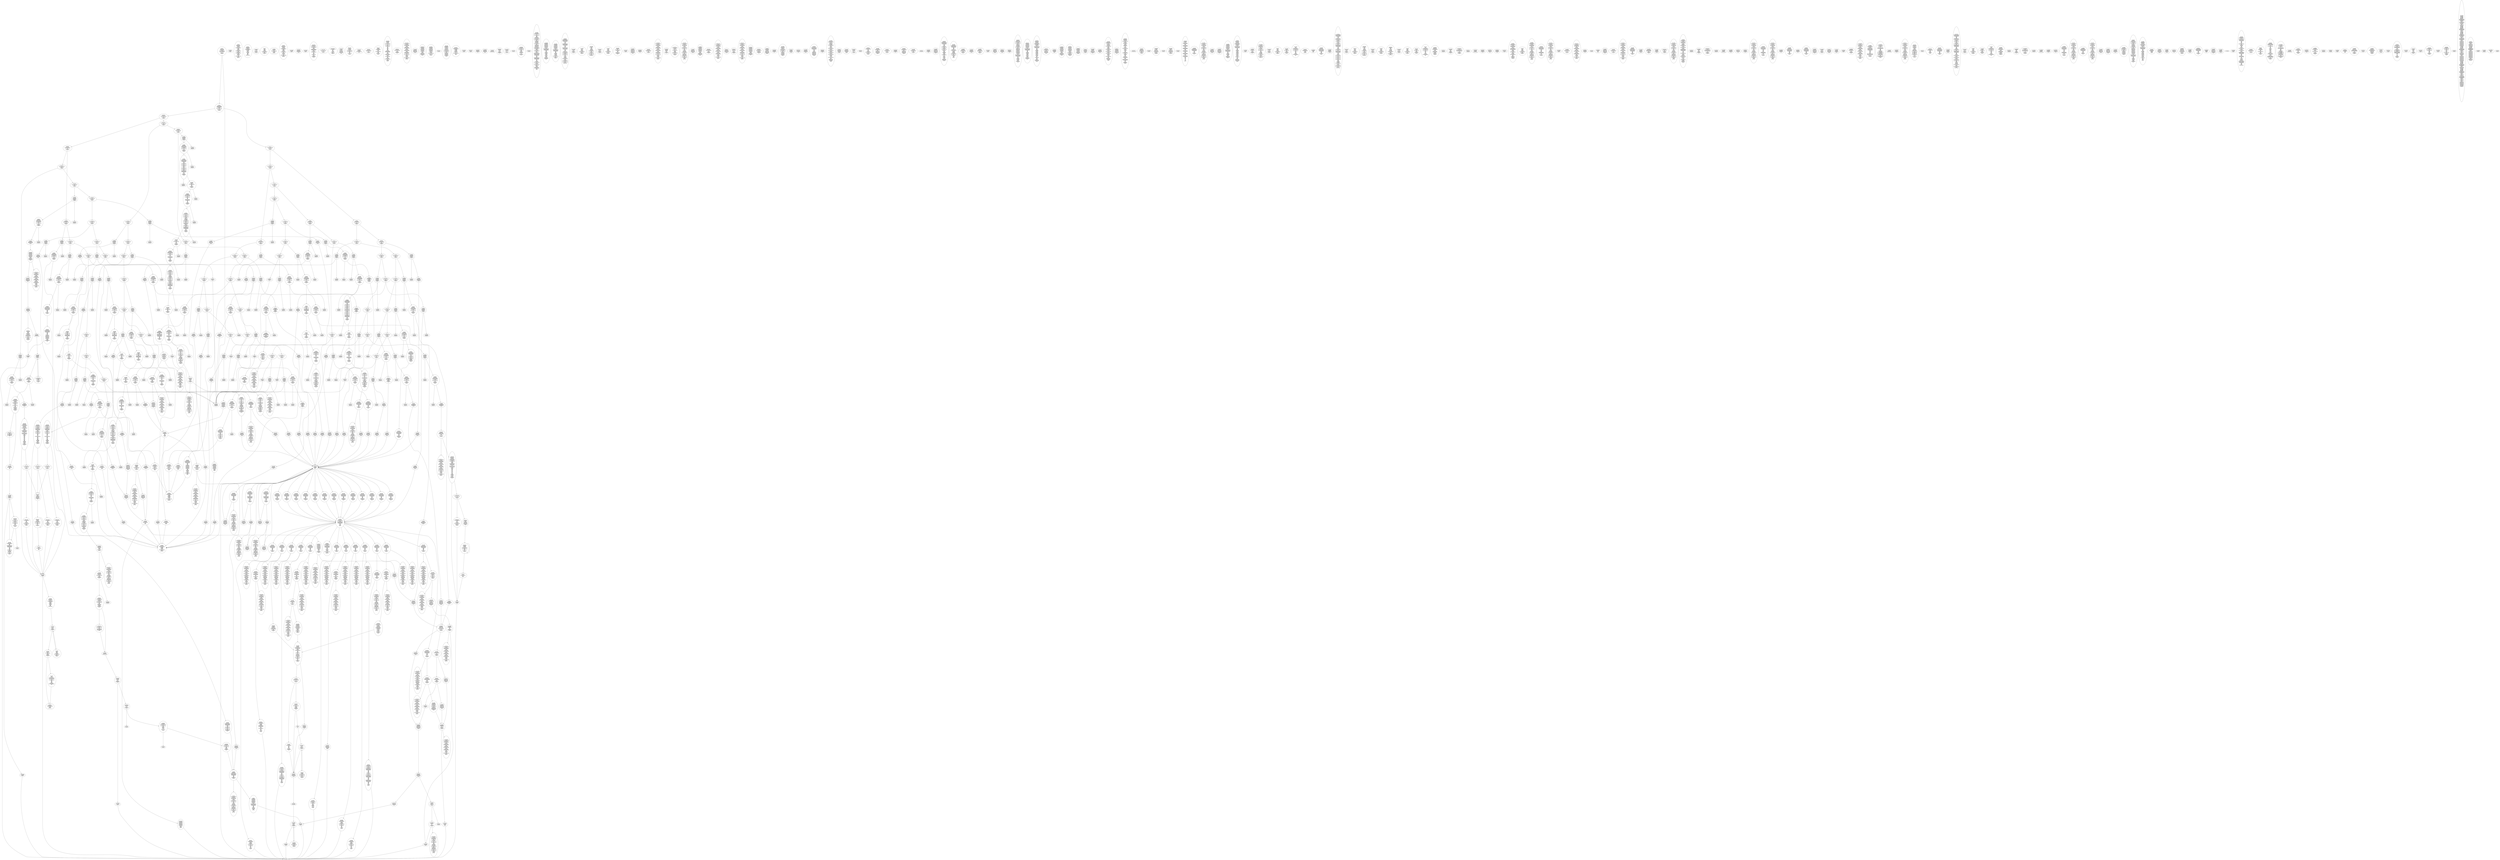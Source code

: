 /* Generated by GvGen v.1.0 (https://www.github.com/stricaud/gvgen) */

digraph G {
compound=true;
   node1 [label="[anywhere]"];
   node2 [label="# 0x0
PUSHX Data
PUSHX Data
MSTORE
PUSHX LogicData
CALLDATASIZE
LT
PUSHX Data
JUMPI
"];
   node3 [label="# 0xd
PUSHX Data
CALLDATALOAD
PUSHX BitData
SHR
PUSHX LogicData
GT
PUSHX Data
JUMPI
"];
   node4 [label="# 0x1e
PUSHX LogicData
GT
PUSHX Data
JUMPI
"];
   node5 [label="# 0x29
PUSHX LogicData
GT
PUSHX Data
JUMPI
"];
   node6 [label="# 0x34
PUSHX LogicData
GT
PUSHX Data
JUMPI
"];
   node7 [label="# 0x3f
PUSHX LogicData
EQ
PUSHX Data
JUMPI
"];
   node8 [label="# 0x4a
PUSHX LogicData
EQ
PUSHX Data
JUMPI
"];
   node9 [label="# 0x55
PUSHX LogicData
EQ
PUSHX Data
JUMPI
"];
   node10 [label="# 0x60
PUSHX LogicData
EQ
PUSHX Data
JUMPI
"];
   node11 [label="# 0x6b
PUSHX Data
JUMP
"];
   node12 [label="# 0x6f
JUMPDEST
PUSHX LogicData
EQ
PUSHX Data
JUMPI
"];
   node13 [label="# 0x7b
PUSHX LogicData
EQ
PUSHX Data
JUMPI
"];
   node14 [label="# 0x86
PUSHX LogicData
EQ
PUSHX Data
JUMPI
"];
   node15 [label="# 0x91
PUSHX Data
JUMP
"];
   node16 [label="# 0x95
JUMPDEST
PUSHX LogicData
EQ
PUSHX Data
JUMPI
"];
   node17 [label="# 0xa1
PUSHX LogicData
EQ
PUSHX Data
JUMPI
"];
   node18 [label="# 0xac
PUSHX LogicData
EQ
PUSHX Data
JUMPI
"];
   node19 [label="# 0xb7
PUSHX LogicData
EQ
PUSHX Data
JUMPI
"];
   node20 [label="# 0xc2
PUSHX LogicData
EQ
PUSHX Data
JUMPI
"];
   node21 [label="# 0xcd
PUSHX LogicData
EQ
PUSHX Data
JUMPI
"];
   node22 [label="# 0xd8
PUSHX Data
JUMP
"];
   node23 [label="# 0xdc
JUMPDEST
PUSHX LogicData
GT
PUSHX Data
JUMPI
"];
   node24 [label="# 0xe8
PUSHX LogicData
EQ
PUSHX Data
JUMPI
"];
   node25 [label="# 0xf3
PUSHX LogicData
EQ
PUSHX Data
JUMPI
"];
   node26 [label="# 0xfe
PUSHX LogicData
EQ
PUSHX Data
JUMPI
"];
   node27 [label="# 0x109
PUSHX LogicData
EQ
PUSHX Data
JUMPI
"];
   node28 [label="# 0x114
PUSHX LogicData
EQ
PUSHX Data
JUMPI
"];
   node29 [label="# 0x11f
PUSHX LogicData
EQ
PUSHX Data
JUMPI
"];
   node30 [label="# 0x12a
PUSHX Data
JUMP
"];
   node31 [label="# 0x12e
JUMPDEST
PUSHX LogicData
EQ
PUSHX Data
JUMPI
"];
   node32 [label="# 0x13a
PUSHX LogicData
EQ
PUSHX Data
JUMPI
"];
   node33 [label="# 0x145
PUSHX LogicData
EQ
PUSHX Data
JUMPI
"];
   node34 [label="# 0x150
PUSHX LogicData
EQ
PUSHX Data
JUMPI
"];
   node35 [label="# 0x15b
PUSHX LogicData
EQ
PUSHX Data
JUMPI
"];
   node36 [label="# 0x166
PUSHX LogicData
EQ
PUSHX Data
JUMPI
"];
   node37 [label="# 0x171
PUSHX Data
JUMP
"];
   node38 [label="# 0x175
JUMPDEST
PUSHX LogicData
GT
PUSHX Data
JUMPI
"];
   node39 [label="# 0x181
PUSHX LogicData
GT
PUSHX Data
JUMPI
"];
   node40 [label="# 0x18c
PUSHX LogicData
EQ
PUSHX Data
JUMPI
"];
   node41 [label="# 0x197
PUSHX LogicData
EQ
PUSHX Data
JUMPI
"];
   node42 [label="# 0x1a2
PUSHX LogicData
EQ
PUSHX Data
JUMPI
"];
   node43 [label="# 0x1ad
PUSHX LogicData
EQ
PUSHX Data
JUMPI
"];
   node44 [label="# 0x1b8
PUSHX LogicData
EQ
PUSHX Data
JUMPI
"];
   node45 [label="# 0x1c3
PUSHX LogicData
EQ
PUSHX Data
JUMPI
"];
   node46 [label="# 0x1ce
PUSHX Data
JUMP
"];
   node47 [label="# 0x1d2
JUMPDEST
PUSHX LogicData
EQ
PUSHX Data
JUMPI
"];
   node48 [label="# 0x1de
PUSHX LogicData
EQ
PUSHX Data
JUMPI
"];
   node49 [label="# 0x1e9
PUSHX LogicData
EQ
PUSHX Data
JUMPI
"];
   node50 [label="# 0x1f4
PUSHX LogicData
EQ
PUSHX Data
JUMPI
"];
   node51 [label="# 0x1ff
PUSHX LogicData
EQ
PUSHX Data
JUMPI
"];
   node52 [label="# 0x20a
PUSHX LogicData
EQ
PUSHX Data
JUMPI
"];
   node53 [label="# 0x215
PUSHX Data
JUMP
"];
   node54 [label="# 0x219
JUMPDEST
PUSHX LogicData
GT
PUSHX Data
JUMPI
"];
   node55 [label="# 0x225
PUSHX LogicData
EQ
PUSHX Data
JUMPI
"];
   node56 [label="# 0x230
PUSHX LogicData
EQ
PUSHX Data
JUMPI
"];
   node57 [label="# 0x23b
PUSHX LogicData
EQ
PUSHX Data
JUMPI
"];
   node58 [label="# 0x246
PUSHX LogicData
EQ
PUSHX Data
JUMPI
"];
   node59 [label="# 0x251
PUSHX LogicData
EQ
PUSHX Data
JUMPI
"];
   node60 [label="# 0x25c
PUSHX LogicData
EQ
PUSHX Data
JUMPI
"];
   node61 [label="# 0x267
PUSHX Data
JUMP
"];
   node62 [label="# 0x26b
JUMPDEST
PUSHX LogicData
EQ
PUSHX Data
JUMPI
"];
   node63 [label="# 0x276
PUSHX LogicData
EQ
PUSHX Data
JUMPI
"];
   node64 [label="# 0x281
PUSHX LogicData
EQ
PUSHX Data
JUMPI
"];
   node65 [label="# 0x28c
PUSHX LogicData
EQ
PUSHX Data
JUMPI
"];
   node66 [label="# 0x297
PUSHX LogicData
EQ
PUSHX Data
JUMPI
"];
   node67 [label="# 0x2a2
PUSHX LogicData
EQ
PUSHX Data
JUMPI
"];
   node68 [label="# 0x2ad
JUMPDEST
PUSHX Data
REVERT
"];
   node69 [label="# 0x2b2
JUMPDEST
CALLVALUE
ISZERO
PUSHX Data
JUMPI
"];
   node70 [label="# 0x2ba
PUSHX Data
REVERT
"];
   node71 [label="# 0x2be
JUMPDEST
PUSHX Data
PUSHX ArithData
CALLDATASIZE
SUB
PUSHX LogicData
LT
ISZERO
PUSHX Data
JUMPI
"];
   node72 [label="# 0x2d1
PUSHX Data
REVERT
"];
   node73 [label="# 0x2d5
JUMPDEST
PUSHX ArithData
PUSHX BitData
PUSHX BitData
SHL
SUB
CALLDATALOAD
AND
PUSHX ArithData
ADD
CALLDATALOAD
PUSHX Data
JUMP
"];
   node74 [label="# 0x2eb
JUMPDEST
PUSHX MemData
MLOAD
MSTORE
MLOAD
SUB
PUSHX ArithData
ADD
RETURN
"];
   node75 [label="# 0x2fd
JUMPDEST
CALLVALUE
ISZERO
PUSHX Data
JUMPI
"];
   node76 [label="# 0x305
PUSHX Data
REVERT
"];
   node77 [label="# 0x309
JUMPDEST
PUSHX Data
PUSHX ArithData
CALLDATASIZE
SUB
PUSHX LogicData
LT
ISZERO
PUSHX Data
JUMPI
"];
   node78 [label="# 0x31c
PUSHX Data
REVERT
"];
   node79 [label="# 0x320
JUMPDEST
CALLDATALOAD
PUSHX ArithData
PUSHX BitData
PUSHX BitData
SHL
SUB
NOT
AND
PUSHX Data
JUMP
"];
   node80 [label="# 0x331
JUMPDEST
PUSHX MemData
MLOAD
ISZERO
ISZERO
MSTORE
MLOAD
SUB
PUSHX ArithData
ADD
RETURN
"];
   node81 [label="# 0x345
JUMPDEST
CALLVALUE
ISZERO
PUSHX Data
JUMPI
"];
   node82 [label="# 0x34d
PUSHX Data
REVERT
"];
   node83 [label="# 0x351
JUMPDEST
PUSHX Data
PUSHX ArithData
CALLDATASIZE
SUB
PUSHX LogicData
LT
ISZERO
PUSHX Data
JUMPI
"];
   node84 [label="# 0x364
PUSHX Data
REVERT
"];
   node85 [label="# 0x368
JUMPDEST
ADD
PUSHX ArithData
ADD
CALLDATALOAD
PUSHX BitData
PUSHX BitData
SHL
GT
ISZERO
PUSHX Data
JUMPI
"];
   node86 [label="# 0x37e
PUSHX Data
REVERT
"];
   node87 [label="# 0x382
JUMPDEST
ADD
PUSHX ArithData
ADD
GT
ISZERO
PUSHX Data
JUMPI
"];
   node88 [label="# 0x390
PUSHX Data
REVERT
"];
   node89 [label="# 0x394
JUMPDEST
CALLDATALOAD
PUSHX ArithData
ADD
PUSHX ArithData
MUL
ADD
GT
PUSHX BitData
PUSHX BitData
SHL
GT
OR
ISZERO
PUSHX Data
JUMPI
"];
   node90 [label="# 0x3b1
PUSHX Data
REVERT
"];
   node91 [label="# 0x3b5
JUMPDEST
PUSHX ArithData
ADD
PUSHX ArithData
DIV
MUL
PUSHX ArithData
ADD
PUSHX MemData
MLOAD
ADD
PUSHX Data
MSTORE
MSTORE
PUSHX ArithData
ADD
CALLDATACOPY
PUSHX Data
ADD
MSTORE
PUSHX Data
JUMP
"];
   node92 [label="# 0x3f6
JUMPDEST
STOP
"];
   node93 [label="# 0x3f8
JUMPDEST
CALLVALUE
ISZERO
PUSHX Data
JUMPI
"];
   node94 [label="# 0x400
PUSHX Data
REVERT
"];
   node95 [label="# 0x404
JUMPDEST
PUSHX Data
PUSHX Data
JUMP
"];
   node96 [label="# 0x40d
JUMPDEST
PUSHX Data
MLOAD
PUSHX ArithData
MSTORE
MLOAD
ADD
MSTORE
MLOAD
ADD
ADD
PUSHX Data
"];
   node97 [label="# 0x42f
JUMPDEST
LT
ISZERO
PUSHX Data
JUMPI
"];
   node98 [label="# 0x438
ADD
MLOAD
ADD
MSTORE
PUSHX ArithData
ADD
PUSHX Data
JUMP
"];
   node99 [label="# 0x447
JUMPDEST
ADD
PUSHX BitData
AND
ISZERO
PUSHX Data
JUMPI
"];
   node100 [label="# 0x45b
SUB
MLOAD
PUSHX ArithData
PUSHX ArithData
SUB
PUSHX ArithData
EXP
SUB
NOT
AND
MSTORE
PUSHX ArithData
ADD
"];
   node101 [label="# 0x474
JUMPDEST
PUSHX MemData
MLOAD
SUB
RETURN
"];
   node102 [label="# 0x482
JUMPDEST
CALLVALUE
ISZERO
PUSHX Data
JUMPI
"];
   node103 [label="# 0x48a
PUSHX Data
REVERT
"];
   node104 [label="# 0x48e
JUMPDEST
PUSHX Data
PUSHX ArithData
CALLDATASIZE
SUB
PUSHX LogicData
LT
ISZERO
PUSHX Data
JUMPI
"];
   node105 [label="# 0x4a1
PUSHX Data
REVERT
"];
   node106 [label="# 0x4a5
JUMPDEST
CALLDATALOAD
PUSHX Data
JUMP
"];
   node107 [label="# 0x4ac
JUMPDEST
PUSHX Data
MLOAD
MSTORE
PUSHX ArithData
ADD
MSTORE
ADD
MSTORE
PUSHX ArithData
ADD
MSTORE
PUSHX ArithData
ADD
MSTORE
MLOAD
SUB
PUSHX ArithData
ADD
RETURN
"];
   node108 [label="# 0x4d7
JUMPDEST
CALLVALUE
ISZERO
PUSHX Data
JUMPI
"];
   node109 [label="# 0x4df
PUSHX Data
REVERT
"];
   node110 [label="# 0x4e3
JUMPDEST
PUSHX Data
PUSHX ArithData
CALLDATASIZE
SUB
PUSHX LogicData
LT
ISZERO
PUSHX Data
JUMPI
"];
   node111 [label="# 0x4f6
PUSHX Data
REVERT
"];
   node112 [label="# 0x4fa
JUMPDEST
CALLDATALOAD
PUSHX Data
JUMP
"];
   node113 [label="# 0x501
JUMPDEST
CALLVALUE
ISZERO
PUSHX Data
JUMPI
"];
   node114 [label="# 0x509
PUSHX Data
REVERT
"];
   node115 [label="# 0x50d
JUMPDEST
PUSHX Data
PUSHX ArithData
CALLDATASIZE
SUB
PUSHX LogicData
LT
ISZERO
PUSHX Data
JUMPI
"];
   node116 [label="# 0x520
PUSHX Data
REVERT
"];
   node117 [label="# 0x524
JUMPDEST
CALLDATALOAD
PUSHX Data
JUMP
"];
   node118 [label="# 0x52b
JUMPDEST
CALLVALUE
ISZERO
PUSHX Data
JUMPI
"];
   node119 [label="# 0x533
PUSHX Data
REVERT
"];
   node120 [label="# 0x537
JUMPDEST
PUSHX Data
PUSHX ArithData
CALLDATASIZE
SUB
PUSHX LogicData
LT
ISZERO
PUSHX Data
JUMPI
"];
   node121 [label="# 0x54a
PUSHX Data
REVERT
"];
   node122 [label="# 0x54e
JUMPDEST
CALLDATALOAD
PUSHX Data
JUMP
"];
   node123 [label="# 0x555
JUMPDEST
CALLVALUE
ISZERO
PUSHX Data
JUMPI
"];
   node124 [label="# 0x55d
PUSHX Data
REVERT
"];
   node125 [label="# 0x561
JUMPDEST
PUSHX Data
PUSHX Data
JUMP
"];
   node126 [label="# 0x56a
JUMPDEST
CALLVALUE
ISZERO
PUSHX Data
JUMPI
"];
   node127 [label="# 0x572
PUSHX Data
REVERT
"];
   node128 [label="# 0x576
JUMPDEST
PUSHX Data
PUSHX Data
JUMP
"];
   node129 [label="# 0x57f
JUMPDEST
CALLVALUE
ISZERO
PUSHX Data
JUMPI
"];
   node130 [label="# 0x587
PUSHX Data
REVERT
"];
   node131 [label="# 0x58b
JUMPDEST
PUSHX Data
PUSHX ArithData
CALLDATASIZE
SUB
PUSHX LogicData
LT
ISZERO
PUSHX Data
JUMPI
"];
   node132 [label="# 0x59e
PUSHX Data
REVERT
"];
   node133 [label="# 0x5a2
JUMPDEST
CALLDATALOAD
ISZERO
ISZERO
PUSHX Data
JUMP
"];
   node134 [label="# 0x5ab
JUMPDEST
CALLVALUE
ISZERO
PUSHX Data
JUMPI
"];
   node135 [label="# 0x5b3
PUSHX Data
REVERT
"];
   node136 [label="# 0x5b7
JUMPDEST
PUSHX Data
PUSHX ArithData
CALLDATASIZE
SUB
PUSHX LogicData
LT
ISZERO
PUSHX Data
JUMPI
"];
   node137 [label="# 0x5ca
PUSHX Data
REVERT
"];
   node138 [label="# 0x5ce
JUMPDEST
ADD
PUSHX ArithData
ADD
CALLDATALOAD
PUSHX BitData
PUSHX BitData
SHL
GT
ISZERO
PUSHX Data
JUMPI
"];
   node139 [label="# 0x5e4
PUSHX Data
REVERT
"];
   node140 [label="# 0x5e8
JUMPDEST
ADD
PUSHX ArithData
ADD
GT
ISZERO
PUSHX Data
JUMPI
"];
   node141 [label="# 0x5f6
PUSHX Data
REVERT
"];
   node142 [label="# 0x5fa
JUMPDEST
CALLDATALOAD
PUSHX ArithData
ADD
PUSHX ArithData
MUL
ADD
GT
PUSHX BitData
PUSHX BitData
SHL
GT
OR
ISZERO
PUSHX Data
JUMPI
"];
   node143 [label="# 0x617
PUSHX Data
REVERT
"];
   node144 [label="# 0x61b
JUMPDEST
PUSHX ArithData
ADD
PUSHX ArithData
DIV
MUL
PUSHX ArithData
ADD
PUSHX MemData
MLOAD
ADD
PUSHX Data
MSTORE
MSTORE
PUSHX ArithData
ADD
CALLDATACOPY
PUSHX Data
ADD
MSTORE
CALLDATALOAD
PUSHX Data
JUMP
"];
   node145 [label="# 0x65e
JUMPDEST
CALLVALUE
ISZERO
PUSHX Data
JUMPI
"];
   node146 [label="# 0x666
PUSHX Data
REVERT
"];
   node147 [label="# 0x66a
JUMPDEST
PUSHX Data
PUSHX ArithData
CALLDATASIZE
SUB
PUSHX LogicData
LT
ISZERO
PUSHX Data
JUMPI
"];
   node148 [label="# 0x67d
PUSHX Data
REVERT
"];
   node149 [label="# 0x681
JUMPDEST
PUSHX ArithData
PUSHX BitData
PUSHX BitData
SHL
SUB
CALLDATALOAD
AND
PUSHX ArithData
ADD
CALLDATALOAD
AND
ADD
PUSHX ArithData
ADD
PUSHX ArithData
ADD
CALLDATALOAD
PUSHX BitData
PUSHX BitData
SHL
GT
ISZERO
PUSHX Data
JUMPI
"];
   node150 [label="# 0x6b0
PUSHX Data
REVERT
"];
   node151 [label="# 0x6b4
JUMPDEST
ADD
PUSHX ArithData
ADD
GT
ISZERO
PUSHX Data
JUMPI
"];
   node152 [label="# 0x6c2
PUSHX Data
REVERT
"];
   node153 [label="# 0x6c6
JUMPDEST
CALLDATALOAD
PUSHX ArithData
ADD
PUSHX ArithData
MUL
ADD
GT
PUSHX BitData
PUSHX BitData
SHL
GT
OR
ISZERO
PUSHX Data
JUMPI
"];
   node154 [label="# 0x6e3
PUSHX Data
REVERT
"];
   node155 [label="# 0x6e7
JUMPDEST
PUSHX ArithData
MUL
PUSHX ArithData
ADD
PUSHX MemData
MLOAD
ADD
PUSHX Data
MSTORE
MSTORE
PUSHX ArithData
ADD
PUSHX ArithData
MUL
CALLDATACOPY
PUSHX Data
ADD
MSTORE
PUSHX ArithData
ADD
CALLDATALOAD
PUSHX BitData
PUSHX BitData
SHL
GT
ISZERO
PUSHX Data
JUMPI
"];
   node156 [label="# 0x732
PUSHX Data
REVERT
"];
   node157 [label="# 0x736
JUMPDEST
ADD
PUSHX ArithData
ADD
GT
ISZERO
PUSHX Data
JUMPI
"];
   node158 [label="# 0x744
PUSHX Data
REVERT
"];
   node159 [label="# 0x748
JUMPDEST
CALLDATALOAD
PUSHX ArithData
ADD
PUSHX ArithData
MUL
ADD
GT
PUSHX BitData
PUSHX BitData
SHL
GT
OR
ISZERO
PUSHX Data
JUMPI
"];
   node160 [label="# 0x765
PUSHX Data
REVERT
"];
   node161 [label="# 0x769
JUMPDEST
PUSHX ArithData
MUL
PUSHX ArithData
ADD
PUSHX MemData
MLOAD
ADD
PUSHX Data
MSTORE
MSTORE
PUSHX ArithData
ADD
PUSHX ArithData
MUL
CALLDATACOPY
PUSHX Data
ADD
MSTORE
PUSHX ArithData
ADD
CALLDATALOAD
PUSHX BitData
PUSHX BitData
SHL
GT
ISZERO
PUSHX Data
JUMPI
"];
   node162 [label="# 0x7b4
PUSHX Data
REVERT
"];
   node163 [label="# 0x7b8
JUMPDEST
ADD
PUSHX ArithData
ADD
GT
ISZERO
PUSHX Data
JUMPI
"];
   node164 [label="# 0x7c6
PUSHX Data
REVERT
"];
   node165 [label="# 0x7ca
JUMPDEST
CALLDATALOAD
PUSHX ArithData
ADD
PUSHX ArithData
MUL
ADD
GT
PUSHX BitData
PUSHX BitData
SHL
GT
OR
ISZERO
PUSHX Data
JUMPI
"];
   node166 [label="# 0x7e7
PUSHX Data
REVERT
"];
   node167 [label="# 0x7eb
JUMPDEST
PUSHX ArithData
ADD
PUSHX ArithData
DIV
MUL
PUSHX ArithData
ADD
PUSHX MemData
MLOAD
ADD
PUSHX Data
MSTORE
MSTORE
PUSHX ArithData
ADD
CALLDATACOPY
PUSHX Data
ADD
MSTORE
PUSHX Data
JUMP
"];
   node168 [label="# 0x82c
JUMPDEST
CALLVALUE
ISZERO
PUSHX Data
JUMPI
"];
   node169 [label="# 0x834
PUSHX Data
REVERT
"];
   node170 [label="# 0x838
JUMPDEST
PUSHX Data
PUSHX Data
JUMP
"];
   node171 [label="# 0x841
JUMPDEST
CALLVALUE
ISZERO
PUSHX Data
JUMPI
"];
   node172 [label="# 0x849
PUSHX Data
REVERT
"];
   node173 [label="# 0x84d
JUMPDEST
PUSHX Data
PUSHX ArithData
CALLDATASIZE
SUB
PUSHX LogicData
LT
ISZERO
PUSHX Data
JUMPI
"];
   node174 [label="# 0x860
PUSHX Data
REVERT
"];
   node175 [label="# 0x864
JUMPDEST
CALLDATALOAD
PUSHX Data
JUMP
"];
   node176 [label="# 0x86b
JUMPDEST
PUSHX Data
PUSHX ArithData
CALLDATASIZE
SUB
PUSHX LogicData
LT
ISZERO
PUSHX Data
JUMPI
"];
   node177 [label="# 0x87d
PUSHX Data
REVERT
"];
   node178 [label="# 0x881
JUMPDEST
CALLDATALOAD
PUSHX ArithData
ADD
CALLDATALOAD
PUSHX ArithData
PUSHX BitData
PUSHX BitData
SHL
SUB
AND
PUSHX Data
JUMP
"];
   node179 [label="# 0x897
JUMPDEST
CALLVALUE
ISZERO
PUSHX Data
JUMPI
"];
   node180 [label="# 0x89f
PUSHX Data
REVERT
"];
   node181 [label="# 0x8a3
JUMPDEST
PUSHX Data
PUSHX Data
JUMP
"];
   node182 [label="# 0x8ac
JUMPDEST
CALLVALUE
ISZERO
PUSHX Data
JUMPI
"];
   node183 [label="# 0x8b4
PUSHX Data
REVERT
"];
   node184 [label="# 0x8b8
JUMPDEST
PUSHX Data
PUSHX ArithData
CALLDATASIZE
SUB
PUSHX LogicData
LT
ISZERO
PUSHX Data
JUMPI
"];
   node185 [label="# 0x8cb
PUSHX Data
REVERT
"];
   node186 [label="# 0x8cf
JUMPDEST
CALLDATALOAD
ISZERO
ISZERO
PUSHX Data
JUMP
"];
   node187 [label="# 0x8d8
JUMPDEST
CALLVALUE
ISZERO
PUSHX Data
JUMPI
"];
   node188 [label="# 0x8e0
PUSHX Data
REVERT
"];
   node189 [label="# 0x8e4
JUMPDEST
PUSHX Data
PUSHX Data
JUMP
"];
   node190 [label="# 0x8ed
JUMPDEST
CALLVALUE
ISZERO
PUSHX Data
JUMPI
"];
   node191 [label="# 0x8f5
PUSHX Data
REVERT
"];
   node192 [label="# 0x8f9
JUMPDEST
PUSHX Data
PUSHX Data
JUMP
"];
   node193 [label="# 0x902
JUMPDEST
CALLVALUE
ISZERO
PUSHX Data
JUMPI
"];
   node194 [label="# 0x90a
PUSHX Data
REVERT
"];
   node195 [label="# 0x90e
JUMPDEST
PUSHX Data
PUSHX Data
JUMP
"];
   node196 [label="# 0x917
JUMPDEST
CALLVALUE
ISZERO
PUSHX Data
JUMPI
"];
   node197 [label="# 0x91f
PUSHX Data
REVERT
"];
   node198 [label="# 0x923
JUMPDEST
PUSHX Data
PUSHX ArithData
CALLDATASIZE
SUB
PUSHX LogicData
LT
ISZERO
PUSHX Data
JUMPI
"];
   node199 [label="# 0x936
PUSHX Data
REVERT
"];
   node200 [label="# 0x93a
JUMPDEST
ADD
PUSHX ArithData
ADD
CALLDATALOAD
PUSHX BitData
PUSHX BitData
SHL
GT
ISZERO
PUSHX Data
JUMPI
"];
   node201 [label="# 0x950
PUSHX Data
REVERT
"];
   node202 [label="# 0x954
JUMPDEST
ADD
PUSHX ArithData
ADD
GT
ISZERO
PUSHX Data
JUMPI
"];
   node203 [label="# 0x962
PUSHX Data
REVERT
"];
   node204 [label="# 0x966
JUMPDEST
CALLDATALOAD
PUSHX ArithData
ADD
PUSHX ArithData
MUL
ADD
GT
PUSHX BitData
PUSHX BitData
SHL
GT
OR
ISZERO
PUSHX Data
JUMPI
"];
   node205 [label="# 0x983
PUSHX Data
REVERT
"];
   node206 [label="# 0x987
JUMPDEST
PUSHX ArithData
MUL
PUSHX ArithData
ADD
PUSHX MemData
MLOAD
ADD
PUSHX Data
MSTORE
MSTORE
PUSHX ArithData
ADD
PUSHX ArithData
MUL
CALLDATACOPY
PUSHX Data
ADD
MSTORE
PUSHX ArithData
ADD
CALLDATALOAD
PUSHX BitData
PUSHX BitData
SHL
GT
ISZERO
PUSHX Data
JUMPI
"];
   node207 [label="# 0x9d2
PUSHX Data
REVERT
"];
   node208 [label="# 0x9d6
JUMPDEST
ADD
PUSHX ArithData
ADD
GT
ISZERO
PUSHX Data
JUMPI
"];
   node209 [label="# 0x9e4
PUSHX Data
REVERT
"];
   node210 [label="# 0x9e8
JUMPDEST
CALLDATALOAD
PUSHX ArithData
ADD
PUSHX ArithData
MUL
ADD
GT
PUSHX BitData
PUSHX BitData
SHL
GT
OR
ISZERO
PUSHX Data
JUMPI
"];
   node211 [label="# 0xa05
PUSHX Data
REVERT
"];
   node212 [label="# 0xa09
JUMPDEST
PUSHX ArithData
MUL
PUSHX ArithData
ADD
PUSHX MemData
MLOAD
ADD
PUSHX Data
MSTORE
MSTORE
PUSHX ArithData
ADD
PUSHX ArithData
MUL
CALLDATACOPY
PUSHX Data
ADD
MSTORE
PUSHX Data
JUMP
"];
   node213 [label="# 0xa47
JUMPDEST
PUSHX Data
MLOAD
PUSHX ArithData
MSTORE
MLOAD
ADD
MSTORE
MLOAD
ADD
ADD
MUL
PUSHX Data
"];
   node214 [label="# 0xa6b
JUMPDEST
LT
ISZERO
PUSHX Data
JUMPI
"];
   node215 [label="# 0xa74
ADD
MLOAD
ADD
MSTORE
PUSHX ArithData
ADD
PUSHX Data
JUMP
"];
   node216 [label="# 0xa83
JUMPDEST
ADD
PUSHX MemData
MLOAD
SUB
RETURN
"];
   node217 [label="# 0xa97
JUMPDEST
CALLVALUE
ISZERO
PUSHX Data
JUMPI
"];
   node218 [label="# 0xa9f
PUSHX Data
REVERT
"];
   node219 [label="# 0xaa3
JUMPDEST
PUSHX Data
PUSHX Data
JUMP
"];
   node220 [label="# 0xaac
JUMPDEST
CALLVALUE
ISZERO
PUSHX Data
JUMPI
"];
   node221 [label="# 0xab4
PUSHX Data
REVERT
"];
   node222 [label="# 0xab8
JUMPDEST
PUSHX Data
PUSHX ArithData
CALLDATASIZE
SUB
PUSHX LogicData
LT
ISZERO
PUSHX Data
JUMPI
"];
   node223 [label="# 0xacb
PUSHX Data
REVERT
"];
   node224 [label="# 0xacf
JUMPDEST
CALLDATALOAD
PUSHX Data
JUMP
"];
   node225 [label="# 0xad6
JUMPDEST
CALLVALUE
ISZERO
PUSHX Data
JUMPI
"];
   node226 [label="# 0xade
PUSHX Data
REVERT
"];
   node227 [label="# 0xae2
JUMPDEST
PUSHX Data
PUSHX Data
JUMP
"];
   node228 [label="# 0xaeb
JUMPDEST
CALLVALUE
ISZERO
PUSHX Data
JUMPI
"];
   node229 [label="# 0xaf3
PUSHX Data
REVERT
"];
   node230 [label="# 0xaf7
JUMPDEST
PUSHX Data
PUSHX Data
JUMP
"];
   node231 [label="# 0xb00
JUMPDEST
CALLVALUE
ISZERO
PUSHX Data
JUMPI
"];
   node232 [label="# 0xb08
PUSHX Data
REVERT
"];
   node233 [label="# 0xb0c
JUMPDEST
PUSHX Data
PUSHX Data
JUMP
"];
   node234 [label="# 0xb15
JUMPDEST
PUSHX MemData
MLOAD
PUSHX ArithData
PUSHX BitData
PUSHX BitData
SHL
SUB
AND
MSTORE
MLOAD
SUB
PUSHX ArithData
ADD
RETURN
"];
   node235 [label="# 0xb31
JUMPDEST
CALLVALUE
ISZERO
PUSHX Data
JUMPI
"];
   node236 [label="# 0xb39
PUSHX Data
REVERT
"];
   node237 [label="# 0xb3d
JUMPDEST
PUSHX Data
PUSHX Data
JUMP
"];
   node238 [label="# 0xb46
JUMPDEST
CALLVALUE
ISZERO
PUSHX Data
JUMPI
"];
   node239 [label="# 0xb4e
PUSHX Data
REVERT
"];
   node240 [label="# 0xb52
JUMPDEST
PUSHX Data
PUSHX ArithData
CALLDATASIZE
SUB
PUSHX LogicData
LT
ISZERO
PUSHX Data
JUMPI
"];
   node241 [label="# 0xb65
PUSHX Data
REVERT
"];
   node242 [label="# 0xb69
JUMPDEST
CALLDATALOAD
PUSHX Data
JUMP
"];
   node243 [label="# 0xb70
JUMPDEST
CALLVALUE
ISZERO
PUSHX Data
JUMPI
"];
   node244 [label="# 0xb78
PUSHX Data
REVERT
"];
   node245 [label="# 0xb7c
JUMPDEST
PUSHX Data
PUSHX Data
JUMP
"];
   node246 [label="# 0xb85
JUMPDEST
CALLVALUE
ISZERO
PUSHX Data
JUMPI
"];
   node247 [label="# 0xb8d
PUSHX Data
REVERT
"];
   node248 [label="# 0xb91
JUMPDEST
PUSHX Data
PUSHX Data
JUMP
"];
   node249 [label="# 0xb9a
JUMPDEST
CALLVALUE
ISZERO
PUSHX Data
JUMPI
"];
   node250 [label="# 0xba2
PUSHX Data
REVERT
"];
   node251 [label="# 0xba6
JUMPDEST
PUSHX Data
PUSHX ArithData
CALLDATASIZE
SUB
PUSHX LogicData
LT
ISZERO
PUSHX Data
JUMPI
"];
   node252 [label="# 0xbb9
PUSHX Data
REVERT
"];
   node253 [label="# 0xbbd
JUMPDEST
CALLDATALOAD
PUSHX Data
JUMP
"];
   node254 [label="# 0xbc4
JUMPDEST
CALLVALUE
ISZERO
PUSHX Data
JUMPI
"];
   node255 [label="# 0xbcc
PUSHX Data
REVERT
"];
   node256 [label="# 0xbd0
JUMPDEST
PUSHX Data
PUSHX ArithData
CALLDATASIZE
SUB
PUSHX LogicData
LT
ISZERO
PUSHX Data
JUMPI
"];
   node257 [label="# 0xbe3
PUSHX Data
REVERT
"];
   node258 [label="# 0xbe7
JUMPDEST
PUSHX ArithData
PUSHX BitData
PUSHX BitData
SHL
SUB
CALLDATALOAD
AND
PUSHX ArithData
ADD
CALLDATALOAD
ISZERO
ISZERO
PUSHX Data
JUMP
"];
   node259 [label="# 0xbff
JUMPDEST
CALLVALUE
ISZERO
PUSHX Data
JUMPI
"];
   node260 [label="# 0xc07
PUSHX Data
REVERT
"];
   node261 [label="# 0xc0b
JUMPDEST
PUSHX Data
PUSHX ArithData
CALLDATASIZE
SUB
PUSHX LogicData
LT
ISZERO
PUSHX Data
JUMPI
"];
   node262 [label="# 0xc1e
PUSHX Data
REVERT
"];
   node263 [label="# 0xc22
JUMPDEST
CALLDATALOAD
ISZERO
ISZERO
PUSHX Data
JUMP
"];
   node264 [label="# 0xc2b
JUMPDEST
CALLVALUE
ISZERO
PUSHX Data
JUMPI
"];
   node265 [label="# 0xc33
PUSHX Data
REVERT
"];
   node266 [label="# 0xc37
JUMPDEST
PUSHX Data
PUSHX ArithData
CALLDATASIZE
SUB
PUSHX LogicData
LT
ISZERO
PUSHX Data
JUMPI
"];
   node267 [label="# 0xc4a
PUSHX Data
REVERT
"];
   node268 [label="# 0xc4e
JUMPDEST
CALLDATALOAD
PUSHX Data
JUMP
"];
   node269 [label="# 0xc55
JUMPDEST
PUSHX Data
MLOAD
MSTORE
PUSHX ArithData
ADD
MSTORE
ADD
MSTORE
PUSHX ArithData
ADD
MSTORE
MLOAD
SUB
PUSHX ArithData
ADD
RETURN
"];
   node270 [label="# 0xc7b
JUMPDEST
CALLVALUE
ISZERO
PUSHX Data
JUMPI
"];
   node271 [label="# 0xc83
PUSHX Data
REVERT
"];
   node272 [label="# 0xc87
JUMPDEST
PUSHX Data
PUSHX Data
JUMP
"];
   node273 [label="# 0xc90
JUMPDEST
CALLVALUE
ISZERO
PUSHX Data
JUMPI
"];
   node274 [label="# 0xc98
PUSHX Data
REVERT
"];
   node275 [label="# 0xc9c
JUMPDEST
PUSHX Data
PUSHX ArithData
CALLDATASIZE
SUB
PUSHX LogicData
LT
ISZERO
PUSHX Data
JUMPI
"];
   node276 [label="# 0xcaf
PUSHX Data
REVERT
"];
   node277 [label="# 0xcb3
JUMPDEST
CALLDATALOAD
ISZERO
ISZERO
PUSHX Data
JUMP
"];
   node278 [label="# 0xcbc
JUMPDEST
CALLVALUE
ISZERO
PUSHX Data
JUMPI
"];
   node279 [label="# 0xcc4
PUSHX Data
REVERT
"];
   node280 [label="# 0xcc8
JUMPDEST
PUSHX Data
PUSHX ArithData
CALLDATASIZE
SUB
PUSHX LogicData
LT
ISZERO
PUSHX Data
JUMPI
"];
   node281 [label="# 0xcdb
PUSHX Data
REVERT
"];
   node282 [label="# 0xcdf
JUMPDEST
CALLDATALOAD
PUSHX Data
JUMP
"];
   node283 [label="# 0xce6
JUMPDEST
CALLVALUE
ISZERO
PUSHX Data
JUMPI
"];
   node284 [label="# 0xcee
PUSHX Data
REVERT
"];
   node285 [label="# 0xcf2
JUMPDEST
PUSHX Data
PUSHX Data
JUMP
"];
   node286 [label="# 0xcfb
JUMPDEST
CALLVALUE
ISZERO
PUSHX Data
JUMPI
"];
   node287 [label="# 0xd03
PUSHX Data
REVERT
"];
   node288 [label="# 0xd07
JUMPDEST
PUSHX Data
PUSHX Data
JUMP
"];
   node289 [label="# 0xd10
JUMPDEST
CALLVALUE
ISZERO
PUSHX Data
JUMPI
"];
   node290 [label="# 0xd18
PUSHX Data
REVERT
"];
   node291 [label="# 0xd1c
JUMPDEST
PUSHX Data
PUSHX Data
JUMP
"];
   node292 [label="# 0xd25
JUMPDEST
CALLVALUE
ISZERO
PUSHX Data
JUMPI
"];
   node293 [label="# 0xd2d
PUSHX Data
REVERT
"];
   node294 [label="# 0xd31
JUMPDEST
PUSHX Data
PUSHX ArithData
CALLDATASIZE
SUB
PUSHX LogicData
LT
ISZERO
PUSHX Data
JUMPI
"];
   node295 [label="# 0xd44
PUSHX Data
REVERT
"];
   node296 [label="# 0xd48
JUMPDEST
PUSHX ArithData
PUSHX BitData
PUSHX BitData
SHL
SUB
CALLDATALOAD
AND
PUSHX ArithData
ADD
CALLDATALOAD
AND
PUSHX Data
JUMP
"];
   node297 [label="# 0xd60
JUMPDEST
CALLVALUE
ISZERO
PUSHX Data
JUMPI
"];
   node298 [label="# 0xd68
PUSHX Data
REVERT
"];
   node299 [label="# 0xd6c
JUMPDEST
PUSHX Data
PUSHX ArithData
CALLDATASIZE
SUB
PUSHX LogicData
LT
ISZERO
PUSHX Data
JUMPI
"];
   node300 [label="# 0xd7f
PUSHX Data
REVERT
"];
   node301 [label="# 0xd83
JUMPDEST
CALLDATALOAD
PUSHX Data
JUMP
"];
   node302 [label="# 0xd8a
JUMPDEST
CALLVALUE
ISZERO
PUSHX Data
JUMPI
"];
   node303 [label="# 0xd92
PUSHX Data
REVERT
"];
   node304 [label="# 0xd96
JUMPDEST
PUSHX Data
PUSHX ArithData
CALLDATASIZE
SUB
PUSHX LogicData
LT
ISZERO
PUSHX Data
JUMPI
"];
   node305 [label="# 0xda9
PUSHX Data
REVERT
"];
   node306 [label="# 0xdad
JUMPDEST
PUSHX ArithData
PUSHX BitData
PUSHX BitData
SHL
SUB
CALLDATALOAD
AND
PUSHX ArithData
ADD
CALLDATALOAD
AND
PUSHX ArithData
ADD
CALLDATALOAD
PUSHX ArithData
ADD
CALLDATALOAD
ADD
PUSHX ArithData
ADD
PUSHX ArithData
ADD
CALLDATALOAD
PUSHX BitData
PUSHX BitData
SHL
GT
ISZERO
PUSHX Data
JUMPI
"];
   node307 [label="# 0xde8
PUSHX Data
REVERT
"];
   node308 [label="# 0xdec
JUMPDEST
ADD
PUSHX ArithData
ADD
GT
ISZERO
PUSHX Data
JUMPI
"];
   node309 [label="# 0xdfa
PUSHX Data
REVERT
"];
   node310 [label="# 0xdfe
JUMPDEST
CALLDATALOAD
PUSHX ArithData
ADD
PUSHX ArithData
MUL
ADD
GT
PUSHX BitData
PUSHX BitData
SHL
GT
OR
ISZERO
PUSHX Data
JUMPI
"];
   node311 [label="# 0xe1b
PUSHX Data
REVERT
"];
   node312 [label="# 0xe1f
JUMPDEST
PUSHX ArithData
ADD
PUSHX ArithData
DIV
MUL
PUSHX ArithData
ADD
PUSHX MemData
MLOAD
ADD
PUSHX Data
MSTORE
MSTORE
PUSHX ArithData
ADD
CALLDATACOPY
PUSHX Data
ADD
MSTORE
PUSHX Data
JUMP
"];
   node313 [label="# 0xe60
JUMPDEST
CALLVALUE
ISZERO
PUSHX Data
JUMPI
"];
   node314 [label="# 0xe68
PUSHX Data
REVERT
"];
   node315 [label="# 0xe6c
JUMPDEST
PUSHX Data
PUSHX ArithData
CALLDATASIZE
SUB
PUSHX LogicData
LT
ISZERO
PUSHX Data
JUMPI
"];
   node316 [label="# 0xe7f
PUSHX Data
REVERT
"];
   node317 [label="# 0xe83
JUMPDEST
CALLDATALOAD
PUSHX ArithData
PUSHX BitData
PUSHX BitData
SHL
SUB
AND
PUSHX Data
JUMP
"];
   node318 [label="# 0xe93
JUMPDEST
CALLVALUE
ISZERO
PUSHX Data
JUMPI
"];
   node319 [label="# 0xe9b
PUSHX Data
REVERT
"];
   node320 [label="# 0xe9f
JUMPDEST
PUSHX Data
PUSHX Data
JUMP
"];
   node321 [label="# 0xea8
JUMPDEST
CALLVALUE
ISZERO
PUSHX Data
JUMPI
"];
   node322 [label="# 0xeb0
PUSHX Data
REVERT
"];
   node323 [label="# 0xeb4
JUMPDEST
PUSHX Data
PUSHX ArithData
CALLDATASIZE
SUB
PUSHX LogicData
LT
ISZERO
PUSHX Data
JUMPI
"];
   node324 [label="# 0xec7
PUSHX Data
REVERT
"];
   node325 [label="# 0xecb
JUMPDEST
CALLDATALOAD
ISZERO
ISZERO
PUSHX Data
JUMP
"];
   node326 [label="# 0xed4
JUMPDEST
CALLVALUE
ISZERO
PUSHX Data
JUMPI
"];
   node327 [label="# 0xedc
PUSHX Data
REVERT
"];
   node328 [label="# 0xee0
JUMPDEST
PUSHX Data
PUSHX ArithData
CALLDATASIZE
SUB
PUSHX LogicData
LT
ISZERO
PUSHX Data
JUMPI
"];
   node329 [label="# 0xef3
PUSHX Data
REVERT
"];
   node330 [label="# 0xef7
JUMPDEST
ADD
PUSHX ArithData
ADD
CALLDATALOAD
PUSHX BitData
PUSHX BitData
SHL
GT
ISZERO
PUSHX Data
JUMPI
"];
   node331 [label="# 0xf0d
PUSHX Data
REVERT
"];
   node332 [label="# 0xf11
JUMPDEST
ADD
PUSHX ArithData
ADD
GT
ISZERO
PUSHX Data
JUMPI
"];
   node333 [label="# 0xf1f
PUSHX Data
REVERT
"];
   node334 [label="# 0xf23
JUMPDEST
CALLDATALOAD
PUSHX ArithData
ADD
PUSHX ArithData
MUL
ADD
GT
PUSHX BitData
PUSHX BitData
SHL
GT
OR
ISZERO
PUSHX Data
JUMPI
"];
   node335 [label="# 0xf40
PUSHX Data
REVERT
"];
   node336 [label="# 0xf44
JUMPDEST
PUSHX ArithData
ADD
PUSHX ArithData
DIV
MUL
PUSHX ArithData
ADD
PUSHX MemData
MLOAD
ADD
PUSHX Data
MSTORE
MSTORE
PUSHX ArithData
ADD
CALLDATACOPY
PUSHX Data
ADD
MSTORE
PUSHX Data
JUMP
"];
   node337 [label="# 0xf85
JUMPDEST
CALLVALUE
ISZERO
PUSHX Data
JUMPI
"];
   node338 [label="# 0xf8d
PUSHX Data
REVERT
"];
   node339 [label="# 0xf91
JUMPDEST
PUSHX Data
PUSHX ArithData
CALLDATASIZE
SUB
PUSHX LogicData
LT
ISZERO
PUSHX Data
JUMPI
"];
   node340 [label="# 0xfa4
PUSHX Data
REVERT
"];
   node341 [label="# 0xfa8
JUMPDEST
CALLDATALOAD
PUSHX ArithData
ADD
CALLDATALOAD
PUSHX Data
JUMP
"];
   node342 [label="# 0xfb5
JUMPDEST
PUSHX Data
PUSHX ArithData
PUSHX BitData
PUSHX BitData
SHL
SUB
AND
PUSHX Data
JUMPI
"];
   node343 [label="# 0xfc6
PUSHX MemData
MLOAD
PUSHX BitData
PUSHX BitData
SHL
MSTORE
PUSHX ArithData
ADD
PUSHX ArithData
ADD
SUB
MSTORE
PUSHX Data
MSTORE
PUSHX ArithData
ADD
PUSHX Data
PUSHX Data
CODECOPY
PUSHX ArithData
ADD
PUSHX MemData
MLOAD
SUB
REVERT
"];
   node344 [label="# 0xffc
JUMPDEST
PUSHX Data
MSTORE
PUSHX Data
PUSHX Data
MSTORE
PUSHX Data
SHA3
PUSHX ArithData
PUSHX BitData
PUSHX BitData
SHL
SUB
AND
MSTORE
MSTORE
SHA3
SLOAD
"];
   node345 [label="# 0x1021
JUMPDEST
JUMP
"];
   node346 [label="# 0x1027
JUMPDEST
PUSHX ArithData
PUSHX BitData
PUSHX BitData
SHL
SUB
NOT
AND
PUSHX Data
MSTORE
PUSHX Data
PUSHX Data
MSTORE
PUSHX Data
SHA3
SLOAD
PUSHX BitData
AND
"];
   node347 [label="# 0x1045
JUMPDEST
JUMP
"];
   node348 [label="# 0x104a
JUMPDEST
PUSHX Data
PUSHX Data
JUMP
"];
   node349 [label="# 0x1052
JUMPDEST
PUSHX ArithData
PUSHX BitData
PUSHX BitData
SHL
SUB
AND
PUSHX Data
PUSHX Data
JUMP
"];
   node350 [label="# 0x1063
JUMPDEST
PUSHX ArithData
PUSHX BitData
PUSHX BitData
SHL
SUB
AND
EQ
PUSHX Data
JUMPI
"];
   node351 [label="# 0x1072
PUSHX MemData
MLOAD
PUSHX BitData
PUSHX BitData
SHL
MSTORE
PUSHX Data
PUSHX ArithData
ADD
MSTORE
PUSHX ArithData
ADD
MSTORE
PUSHX MemData
MLOAD
PUSHX Data
PUSHX Data
CODECOPY
MLOAD
MSTORE
PUSHX ArithData
ADD
MSTORE
MLOAD
SUB
PUSHX ArithData
ADD
REVERT
"];
   node352 [label="# 0x10ac
JUMPDEST
MLOAD
PUSHX Data
PUSHX Data
PUSHX ArithData
ADD
PUSHX Data
JUMP
"];
   node353 [label="# 0x10bf
JUMPDEST
JUMP
"];
   node354 [label="# 0x10c3
JUMPDEST
PUSHX StorData
SLOAD
PUSHX MemData
MLOAD
PUSHX ArithData
PUSHX Data
PUSHX BitData
AND
ISZERO
PUSHX ArithData
MUL
PUSHX BitData
NOT
ADD
AND
DIV
PUSHX ArithData
ADD
DIV
MUL
ADD
ADD
MSTORE
MSTORE
ADD
ISZERO
PUSHX Data
JUMPI
"];
   node355 [label="# 0x1103
PUSHX LogicData
LT
PUSHX Data
JUMPI
"];
   node356 [label="# 0x110b
PUSHX ArithData
SLOAD
DIV
MUL
MSTORE
PUSHX ArithData
ADD
PUSHX Data
JUMP
"];
   node357 [label="# 0x111e
JUMPDEST
ADD
PUSHX Data
MSTORE
PUSHX Data
PUSHX Data
SHA3
"];
   node358 [label="# 0x112c
JUMPDEST
SLOAD
MSTORE
PUSHX ArithData
ADD
PUSHX ArithData
ADD
GT
PUSHX Data
JUMPI
"];
   node359 [label="# 0x1140
SUB
PUSHX BitData
AND
ADD
"];
   node360 [label="# 0x1149
JUMPDEST
JUMP
"];
   node361 [label="# 0x1151
JUMPDEST
PUSHX Data
PUSHX Data
PUSHX Data
PUSHX Data
PUSHX Data
JUMP
"];
   node362 [label="# 0x1162
JUMPDEST
PUSHX Data
PUSHX Data
JUMP
"];
   node363 [label="# 0x116d
JUMPDEST
JUMP
"];
   node364 [label="# 0x117e
JUMPDEST
PUSHX Data
PUSHX Data
PUSHX Data
JUMP
"];
   node365 [label="# 0x118a
JUMPDEST
PUSHX Data
MSTORE
PUSHX Data
PUSHX Data
MSTORE
PUSHX Data
SHA3
SLOAD
JUMP
"];
   node366 [label="# 0x11a0
JUMPDEST
PUSHX Data
PUSHX ArithData
MSTORE
PUSHX Data
MSTORE
PUSHX MemData
SHA3
SLOAD
MLOAD
PUSHX ArithData
PUSHX Data
PUSHX BitData
NOT
PUSHX ArithData
PUSHX BitData
AND
ISZERO
MUL
ADD
AND
DIV
ADD
DIV
MUL
ADD
ADD
MSTORE
MSTORE
ADD
ISZERO
PUSHX Data
JUMPI
"];
   node367 [label="# 0x11ed
PUSHX LogicData
LT
PUSHX Data
JUMPI
"];
   node368 [label="# 0x11f5
PUSHX ArithData
SLOAD
DIV
MUL
MSTORE
PUSHX ArithData
ADD
PUSHX Data
JUMP
"];
   node369 [label="# 0x1208
JUMPDEST
PUSHX Data
MSTORE
PUSHX Data
PUSHX Data
MSTORE
PUSHX Data
SHA3
SLOAD
PUSHX Data
PUSHX Data
JUMPI
"];
   node370 [label="# 0x121f
PUSHX MemData
MLOAD
PUSHX BitData
PUSHX BitData
SHL
MSTORE
PUSHX Data
PUSHX ArithData
ADD
MSTORE
PUSHX Data
PUSHX ArithData
ADD
MSTORE
PUSHX Data
PUSHX ArithData
ADD
MSTORE
MLOAD
SUB
PUSHX ArithData
ADD
REVERT
"];
   node371 [label="# 0x126b
JUMPDEST
PUSHX Data
PUSHX Data
PUSHX Data
JUMP
"];
   node372 [label="# 0x1276
JUMPDEST
PUSHX MemData
MLOAD
PUSHX ArithData
ADD
SLOAD
PUSHX ArithData
PUSHX BitData
AND
ISZERO
PUSHX ArithData
MUL
SUB
AND
PUSHX Data
DIV
ISZERO
PUSHX Data
JUMPI
"];
   node373 [label="# 0x1298
PUSHX LogicData
LT
PUSHX Data
JUMPI
"];
   node374 [label="# 0x12a0
PUSHX ArithData
SLOAD
DIV
MUL
MSTORE
ADD
PUSHX Data
JUMP
"];
   node375 [label="# 0x12b2
JUMPDEST
ADD
PUSHX Data
MSTORE
PUSHX Data
PUSHX Data
SHA3
"];
   node376 [label="# 0x12c0
JUMPDEST
SLOAD
MSTORE
PUSHX ArithData
ADD
PUSHX ArithData
ADD
GT
PUSHX Data
JUMPI
"];
   node377 [label="# 0x12d4
JUMPDEST
MLOAD
PUSHX ArithData
ADD
"];
   node378 [label="# 0x12e1
JUMPDEST
PUSHX LogicData
LT
PUSHX Data
JUMPI
"];
   node379 [label="# 0x12ea
MLOAD
MSTORE
PUSHX BitData
NOT
ADD
PUSHX ArithData
ADD
ADD
PUSHX Data
JUMP
"];
   node380 [label="# 0x1300
JUMPDEST
MLOAD
MLOAD
PUSHX ArithData
SUB
PUSHX ArithData
EXP
PUSHX BitData
NOT
ADD
NOT
AND
AND
OR
MSTORE
PUSHX BitData
PUSHX BitData
SHL
ADD
MSTORE
PUSHX MemData
MLOAD
SUB
PUSHX BitData
NOT
ADD
MSTORE
PUSHX ArithData
ADD
MSTORE
JUMP
"];
   node381 [label="# 0x134a
JUMPDEST
PUSHX Data
PUSHX Data
PUSHX Data
JUMP
"];
   node382 [label="# 0x1354
JUMPDEST
PUSHX ArithData
PUSHX BitData
PUSHX BitData
SHL
SUB
AND
PUSHX Data
PUSHX Data
JUMP
"];
   node383 [label="# 0x1365
JUMPDEST
PUSHX ArithData
PUSHX BitData
PUSHX BitData
SHL
SUB
AND
EQ
PUSHX Data
JUMPI
"];
   node384 [label="# 0x1374
PUSHX MemData
MLOAD
PUSHX BitData
PUSHX BitData
SHL
MSTORE
PUSHX Data
PUSHX ArithData
ADD
MSTORE
PUSHX ArithData
ADD
MSTORE
PUSHX MemData
MLOAD
PUSHX Data
PUSHX Data
CODECOPY
MLOAD
MSTORE
PUSHX ArithData
ADD
MSTORE
MLOAD
SUB
PUSHX ArithData
ADD
REVERT
"];
   node385 [label="# 0x13ae
JUMPDEST
PUSHX StorData
SLOAD
PUSHX Data
DIV
PUSHX BitData
AND
PUSHX Data
JUMPI
"];
   node386 [label="# 0x13bf
PUSHX MemData
MLOAD
PUSHX BitData
PUSHX BitData
SHL
MSTORE
PUSHX Data
PUSHX ArithData
ADD
MSTORE
PUSHX Data
PUSHX ArithData
ADD
MSTORE
PUSHX Data
PUSHX ArithData
ADD
MSTORE
MLOAD
SUB
PUSHX ArithData
ADD
REVERT
"];
   node387 [label="# 0x140b
JUMPDEST
PUSHX StorData
SLOAD
PUSHX Data
PUSHX Data
PUSHX Data
PUSHX Data
JUMP
"];
   node388 [label="# 0x141c
JUMPDEST
PUSHX LogicData
GT
ISZERO
PUSHX Data
JUMPI
"];
   node389 [label="# 0x1428
PUSHX MemData
MLOAD
PUSHX BitData
PUSHX BitData
SHL
MSTORE
PUSHX Data
PUSHX ArithData
ADD
MSTORE
PUSHX Data
PUSHX ArithData
ADD
MSTORE
PUSHX BitData
PUSHX BitData
SHL
PUSHX ArithData
ADD
MSTORE
MLOAD
SUB
PUSHX ArithData
ADD
REVERT
"];
   node390 [label="# 0x1469
JUMPDEST
PUSHX Data
PUSHX Data
PUSHX Data
JUMP
"];
   node391 [label="# 0x1474
JUMPDEST
PUSHX Data
MSTORE
PUSHX Data
PUSHX Data
MSTORE
PUSHX Data
SHA3
SLOAD
PUSHX Data
PUSHX Data
PUSHX Data
JUMP
"];
   node392 [label="# 0x1491
JUMPDEST
PUSHX Data
MSTORE
PUSHX Data
PUSHX Data
MSTORE
PUSHX Data
SHA3
SSTORE
PUSHX LogicData
EQ
PUSHX Data
JUMPI
"];
   node393 [label="# 0x14aa
INVALID
"];
   node394 [label="# 0x14ab
JUMPDEST
PUSHX Data
SSTORE
PUSHX Data
CALLER
PUSHX Data
PUSHX MemData
MLOAD
PUSHX ArithData
ADD
PUSHX Data
MSTORE
PUSHX Data
MSTORE
PUSHX Data
JUMP
"];
   node395 [label="# 0x14ce
JUMPDEST
PUSHX MemData
MLOAD
MSTORE
MLOAD
CALLER
PUSHX Data
SUB
PUSHX ArithData
ADD
LOGX
"];
   node396 [label="# 0x1509
JUMPDEST
JUMP
"];
   node397 [label="# 0x150c
JUMPDEST
PUSHX Data
JUMP
"];
   node398 [label="# 0x1511
JUMPDEST
PUSHX Data
PUSHX Data
JUMP
"];
   node399 [label="# 0x1519
JUMPDEST
PUSHX ArithData
PUSHX BitData
PUSHX BitData
SHL
SUB
AND
PUSHX Data
PUSHX Data
JUMP
"];
   node400 [label="# 0x152a
JUMPDEST
PUSHX ArithData
PUSHX BitData
PUSHX BitData
SHL
SUB
AND
EQ
PUSHX Data
JUMPI
"];
   node401 [label="# 0x1539
PUSHX MemData
MLOAD
PUSHX BitData
PUSHX BitData
SHL
MSTORE
PUSHX Data
PUSHX ArithData
ADD
MSTORE
PUSHX ArithData
ADD
MSTORE
PUSHX MemData
MLOAD
PUSHX Data
PUSHX Data
CODECOPY
MLOAD
MSTORE
PUSHX ArithData
ADD
MSTORE
MLOAD
SUB
PUSHX ArithData
ADD
REVERT
"];
   node402 [label="# 0x1573
JUMPDEST
PUSHX StorData
SLOAD
PUSHX BitData
PUSHX BitData
SHL
DIV
PUSHX BitData
AND
ISZERO
PUSHX Data
JUMPI
"];
   node403 [label="# 0x1586
PUSHX MemData
MLOAD
PUSHX BitData
PUSHX BitData
SHL
MSTORE
PUSHX Data
PUSHX ArithData
ADD
MSTORE
PUSHX Data
PUSHX ArithData
ADD
MSTORE
PUSHX BitData
PUSHX BitData
SHL
PUSHX ArithData
ADD
MSTORE
MLOAD
SUB
PUSHX ArithData
ADD
REVERT
"];
   node404 [label="# 0x15c7
JUMPDEST
PUSHX StorData
SLOAD
ISZERO
ISZERO
PUSHX BitData
PUSHX BitData
SHL
MUL
PUSHX BitData
NOT
AND
OR
SSTORE
JUMP
"];
   node405 [label="# 0x15e6
JUMPDEST
PUSHX Data
PUSHX Data
JUMP
"];
   node406 [label="# 0x15ee
JUMPDEST
PUSHX ArithData
PUSHX BitData
PUSHX BitData
SHL
SUB
AND
PUSHX Data
PUSHX Data
JUMP
"];
   node407 [label="# 0x15ff
JUMPDEST
PUSHX ArithData
PUSHX BitData
PUSHX BitData
SHL
SUB
AND
EQ
PUSHX Data
JUMPI
"];
   node408 [label="# 0x160e
PUSHX MemData
MLOAD
PUSHX BitData
PUSHX BitData
SHL
MSTORE
PUSHX Data
PUSHX ArithData
ADD
MSTORE
PUSHX ArithData
ADD
MSTORE
PUSHX MemData
MLOAD
PUSHX Data
PUSHX Data
CODECOPY
MLOAD
MSTORE
PUSHX ArithData
ADD
MSTORE
MLOAD
SUB
PUSHX ArithData
ADD
REVERT
"];
   node409 [label="# 0x1648
JUMPDEST
PUSHX StorData
SLOAD
PUSHX BitData
PUSHX BitData
SHL
DIV
PUSHX BitData
AND
ISZERO
PUSHX Data
JUMPI
"];
   node410 [label="# 0x165b
PUSHX MemData
MLOAD
PUSHX BitData
PUSHX BitData
SHL
MSTORE
PUSHX Data
PUSHX ArithData
ADD
MSTORE
PUSHX Data
PUSHX ArithData
ADD
MSTORE
PUSHX BitData
PUSHX BitData
SHL
PUSHX ArithData
ADD
MSTORE
MLOAD
SUB
PUSHX ArithData
ADD
REVERT
"];
   node411 [label="# 0x169c
JUMPDEST
PUSHX StorData
SLOAD
LT
PUSHX Data
JUMPI
"];
   node412 [label="# 0x16a6
PUSHX MemData
MLOAD
PUSHX BitData
PUSHX BitData
SHL
MSTORE
PUSHX Data
PUSHX ArithData
ADD
MSTORE
PUSHX Data
PUSHX ArithData
ADD
MSTORE
PUSHX BitData
PUSHX BitData
SHL
PUSHX ArithData
ADD
MSTORE
MLOAD
SUB
PUSHX ArithData
ADD
REVERT
"];
   node413 [label="# 0x16e8
JUMPDEST
PUSHX Data
MSTORE
PUSHX Data
PUSHX ArithData
MSTORE
PUSHX Data
SHA3
MLOAD
PUSHX Data
ADD
PUSHX Data
JUMP
"];
   node414 [label="# 0x1707
JUMPDEST
JUMP
"];
   node415 [label="# 0x170c
JUMPDEST
MLOAD
MLOAD
EQ
PUSHX Data
JUMPI
"];
   node416 [label="# 0x1716
PUSHX MemData
MLOAD
PUSHX BitData
PUSHX BitData
SHL
MSTORE
PUSHX ArithData
ADD
PUSHX ArithData
ADD
SUB
MSTORE
PUSHX Data
MSTORE
PUSHX ArithData
ADD
PUSHX Data
PUSHX Data
CODECOPY
PUSHX ArithData
ADD
PUSHX MemData
MLOAD
SUB
REVERT
"];
   node417 [label="# 0x174c
JUMPDEST
PUSHX ArithData
PUSHX BitData
PUSHX BitData
SHL
SUB
AND
PUSHX Data
JUMPI
"];
   node418 [label="# 0x175b
PUSHX MemData
MLOAD
PUSHX BitData
PUSHX BitData
SHL
MSTORE
PUSHX ArithData
ADD
PUSHX ArithData
ADD
SUB
MSTORE
PUSHX Data
MSTORE
PUSHX ArithData
ADD
PUSHX Data
PUSHX Data
CODECOPY
PUSHX ArithData
ADD
PUSHX MemData
MLOAD
SUB
REVERT
"];
   node419 [label="# 0x1791
JUMPDEST
PUSHX Data
PUSHX Data
JUMP
"];
   node420 [label="# 0x1799
JUMPDEST
PUSHX ArithData
PUSHX BitData
PUSHX BitData
SHL
SUB
AND
PUSHX ArithData
PUSHX BitData
PUSHX BitData
SHL
SUB
AND
EQ
PUSHX Data
JUMPI
"];
   node421 [label="# 0x17b3
PUSHX Data
PUSHX Data
PUSHX Data
JUMP
"];
   node422 [label="# 0x17bf
JUMPDEST
PUSHX Data
JUMP
"];
   node423 [label="# 0x17c4
JUMPDEST
PUSHX Data
JUMPI
"];
   node424 [label="# 0x17c9
PUSHX MemData
MLOAD
PUSHX BitData
PUSHX BitData
SHL
MSTORE
PUSHX ArithData
ADD
PUSHX ArithData
ADD
SUB
MSTORE
PUSHX Data
MSTORE
PUSHX ArithData
ADD
PUSHX Data
PUSHX Data
CODECOPY
PUSHX ArithData
ADD
PUSHX MemData
MLOAD
SUB
REVERT
"];
   node425 [label="# 0x17ff
JUMPDEST
PUSHX Data
PUSHX Data
PUSHX Data
JUMP
"];
   node426 [label="# 0x1809
JUMPDEST
PUSHX Data
PUSHX Data
JUMP
"];
   node427 [label="# 0x1819
JUMPDEST
PUSHX Data
"];
   node428 [label="# 0x181c
JUMPDEST
MLOAD
LT
ISZERO
PUSHX Data
JUMPI
"];
   node429 [label="# 0x1826
PUSHX Data
MLOAD
LT
PUSHX Data
JUMPI
"];
   node430 [label="# 0x1832
INVALID
"];
   node431 [label="# 0x1833
JUMPDEST
PUSHX ArithData
MUL
PUSHX ArithData
ADD
ADD
MLOAD
PUSHX Data
MLOAD
LT
PUSHX Data
JUMPI
"];
   node432 [label="# 0x184a
INVALID
"];
   node433 [label="# 0x184b
JUMPDEST
PUSHX ArithData
MUL
PUSHX ArithData
ADD
ADD
MLOAD
PUSHX Data
PUSHX MemData
MLOAD
PUSHX ArithData
ADD
PUSHX Data
MSTORE
PUSHX Data
MSTORE
PUSHX ArithData
ADD
PUSHX Data
PUSHX Data
CODECOPY
PUSHX Data
PUSHX ArithData
MSTORE
PUSHX ArithData
ADD
MSTORE
PUSHX ArithData
ADD
PUSHX Data
SHA3
PUSHX ArithData
PUSHX ArithData
PUSHX BitData
PUSHX BitData
SHL
SUB
AND
PUSHX ArithData
PUSHX BitData
PUSHX BitData
SHL
SUB
AND
MSTORE
PUSHX ArithData
ADD
MSTORE
PUSHX ArithData
ADD
PUSHX Data
SHA3
SLOAD
PUSHX BitData
PUSHX BitData
AND
JUMP
"];
   node434 [label="# 0x18b8
JUMPDEST
PUSHX Data
MSTORE
PUSHX Data
PUSHX Data
MSTORE
PUSHX Data
SHA3
PUSHX ArithData
PUSHX BitData
PUSHX BitData
SHL
SUB
AND
MSTORE
MSTORE
SHA3
SSTORE
AND
MSTORE
SHA3
SLOAD
PUSHX Data
PUSHX Data
JUMP
"];
   node435 [label="# 0x18ef
JUMPDEST
PUSHX Data
MSTORE
PUSHX Data
PUSHX Data
MSTORE
PUSHX Data
SHA3
PUSHX ArithData
PUSHX BitData
PUSHX BitData
SHL
SUB
AND
MSTORE
MSTORE
SHA3
SSTORE
PUSHX ArithData
ADD
PUSHX Data
JUMP
"];
   node436 [label="# 0x191f
JUMPDEST
PUSHX ArithData
PUSHX BitData
PUSHX BitData
SHL
SUB
AND
PUSHX ArithData
PUSHX BitData
PUSHX BitData
SHL
SUB
AND
PUSHX ArithData
PUSHX BitData
PUSHX BitData
SHL
SUB
AND
PUSHX Data
PUSHX MemData
MLOAD
PUSHX ArithData
ADD
PUSHX ArithData
ADD
SUB
MSTORE
MLOAD
MSTORE
PUSHX ArithData
ADD
MLOAD
PUSHX ArithData
ADD
PUSHX ArithData
MUL
PUSHX Data
"];
   node437 [label="# 0x198d
JUMPDEST
LT
ISZERO
PUSHX Data
JUMPI
"];
   node438 [label="# 0x1996
ADD
MLOAD
ADD
MSTORE
PUSHX ArithData
ADD
PUSHX Data
JUMP
"];
   node439 [label="# 0x19a5
JUMPDEST
ADD
SUB
MSTORE
MLOAD
MSTORE
PUSHX ArithData
ADD
MLOAD
PUSHX ArithData
ADD
PUSHX ArithData
MUL
PUSHX Data
"];
   node440 [label="# 0x19cc
JUMPDEST
LT
ISZERO
PUSHX Data
JUMPI
"];
   node441 [label="# 0x19d5
ADD
MLOAD
ADD
MSTORE
PUSHX ArithData
ADD
PUSHX Data
JUMP
"];
   node442 [label="# 0x19e4
JUMPDEST
ADD
PUSHX MemData
MLOAD
SUB
LOGX
PUSHX Data
PUSHX Data
JUMP
"];
   node443 [label="# 0x1a07
JUMPDEST
JUMP
"];
   node444 [label="# 0x1a0f
JUMPDEST
PUSHX Data
JUMP
"];
   node445 [label="# 0x1a14
JUMPDEST
PUSHX Data
PUSHX Data
PUSHX Data
JUMP
"];
   node446 [label="# 0x1a20
JUMPDEST
PUSHX Data
PUSHX Data
PUSHX Data
PUSHX Data
PUSHX Data
JUMP
"];
   node447 [label="# 0x1a32
JUMPDEST
PUSHX Data
JUMP
"];
   node448 [label="# 0x1a38
JUMPDEST
JUMP
"];
   node449 [label="# 0x1a3f
JUMPDEST
PUSHX StorData
SLOAD
PUSHX Data
PUSHX BitData
AND
PUSHX Data
JUMPI
"];
   node450 [label="# 0x1a4d
PUSHX MemData
MLOAD
PUSHX BitData
PUSHX BitData
SHL
MSTORE
PUSHX Data
PUSHX ArithData
ADD
MSTORE
PUSHX Data
PUSHX ArithData
ADD
MSTORE
PUSHX Data
PUSHX ArithData
ADD
MSTORE
MLOAD
SUB
PUSHX ArithData
ADD
REVERT
"];
   node451 [label="# 0x1a99
JUMPDEST
PUSHX LogicData
PUSHX StorData
SLOAD
EQ
ISZERO
PUSHX Data
JUMPI
"];
   node452 [label="# 0x1aa5
PUSHX MemData
MLOAD
PUSHX BitData
PUSHX BitData
SHL
MSTORE
PUSHX Data
PUSHX ArithData
ADD
MSTORE
PUSHX Data
PUSHX ArithData
ADD
MSTORE
PUSHX Data
PUSHX ArithData
ADD
MSTORE
MLOAD
SUB
PUSHX ArithData
ADD
REVERT
"];
   node453 [label="# 0x1af1
JUMPDEST
PUSHX Data
PUSHX Data
SSTORE
PUSHX Data
PUSHX Data
JUMP
"];
   node454 [label="# 0x1aff
JUMPDEST
ISZERO
ISZERO
PUSHX LogicData
EQ
PUSHX Data
JUMPI
"];
   node455 [label="# 0x1b09
PUSHX MemData
MLOAD
PUSHX BitData
PUSHX BitData
SHL
MSTORE
PUSHX Data
PUSHX ArithData
ADD
MSTORE
PUSHX Data
PUSHX ArithData
ADD
MSTORE
PUSHX BitData
PUSHX BitData
SHL
PUSHX ArithData
ADD
MSTORE
MLOAD
SUB
PUSHX ArithData
ADD
REVERT
"];
   node456 [label="# 0x1b47
JUMPDEST
PUSHX Data
PUSHX Data
JUMP
"];
   node457 [label="# 0x1b51
JUMPDEST
PUSHX LogicData
EQ
PUSHX Data
JUMPI
"];
   node458 [label="# 0x1b59
PUSHX MemData
MLOAD
PUSHX BitData
PUSHX BitData
SHL
MSTORE
PUSHX Data
PUSHX ArithData
ADD
MSTORE
PUSHX Data
PUSHX ArithData
ADD
MSTORE
PUSHX BitData
PUSHX BitData
SHL
PUSHX ArithData
ADD
MSTORE
MLOAD
SUB
PUSHX ArithData
ADD
REVERT
"];
   node459 [label="# 0x1b9c
JUMPDEST
CALLER
ORIGIN
EQ
PUSHX Data
JUMPI
"];
   node460 [label="# 0x1ba4
PUSHX StorData
SLOAD
PUSHX Data
DIV
PUSHX BitData
AND
ISZERO
ISZERO
PUSHX LogicData
EQ
PUSHX Data
JUMPI
"];
   node461 [label="# 0x1bba
PUSHX MemData
MLOAD
PUSHX BitData
PUSHX BitData
SHL
MSTORE
PUSHX ArithData
ADD
PUSHX ArithData
ADD
SUB
MSTORE
PUSHX Data
MSTORE
PUSHX ArithData
ADD
PUSHX Data
PUSHX Data
CODECOPY
PUSHX ArithData
ADD
PUSHX MemData
MLOAD
SUB
REVERT
"];
   node462 [label="# 0x1bf0
JUMPDEST
PUSHX Data
PUSHX Data
PUSHX Data
JUMP
"];
   node463 [label="# 0x1bfb
JUMPDEST
PUSHX Data
MSTORE
PUSHX Data
PUSHX Data
MSTORE
PUSHX Data
SHA3
SLOAD
PUSHX Data
PUSHX Data
PUSHX Data
JUMP
"];
   node464 [label="# 0x1c19
JUMPDEST
PUSHX LogicData
GT
ISZERO
PUSHX Data
JUMPI
"];
   node465 [label="# 0x1c25
PUSHX MemData
MLOAD
PUSHX BitData
PUSHX BitData
SHL
MSTORE
PUSHX Data
PUSHX ArithData
ADD
MSTORE
PUSHX Data
PUSHX ArithData
ADD
MSTORE
PUSHX Data
PUSHX ArithData
ADD
MSTORE
MLOAD
SUB
PUSHX ArithData
ADD
REVERT
"];
   node466 [label="# 0x1c71
JUMPDEST
PUSHX Data
PUSHX Data
PUSHX Data
JUMP
"];
   node467 [label="# 0x1c7c
JUMPDEST
CALLVALUE
LT
ISZERO
PUSHX Data
JUMPI
"];
   node468 [label="# 0x1c87
PUSHX MemData
MLOAD
PUSHX BitData
PUSHX BitData
SHL
MSTORE
PUSHX Data
PUSHX ArithData
ADD
MSTORE
PUSHX Data
PUSHX ArithData
ADD
MSTORE
PUSHX BitData
PUSHX BitData
SHL
PUSHX ArithData
ADD
MSTORE
MLOAD
SUB
PUSHX ArithData
ADD
REVERT
"];
   node469 [label="# 0x1cc8
JUMPDEST
PUSHX Data
MSTORE
PUSHX Data
PUSHX Data
MSTORE
PUSHX Data
SHA3
SSTORE
PUSHX Data
PUSHX Data
JUMP
"];
   node470 [label="# 0x1ce2
JUMPDEST
PUSHX StorData
SLOAD
PUSHX Data
PUSHX Data
JUMP
"];
   node471 [label="# 0x1cf2
JUMPDEST
PUSHX Data
SSTORE
PUSHX Data
PUSHX Data
PUSHX Data
PUSHX Data
JUMP
"];
   node472 [label="# 0x1d04
JUMPDEST
PUSHX Data
JUMP
"];
   node473 [label="# 0x1d09
JUMPDEST
PUSHX Data
CALLER
PUSHX Data
PUSHX MemData
MLOAD
PUSHX ArithData
ADD
PUSHX Data
MSTORE
PUSHX Data
MSTORE
PUSHX Data
JUMP
"];
   node474 [label="# 0x1d27
JUMPDEST
ISZERO
PUSHX Data
JUMPI
"];
   node475 [label="# 0x1d2e
PUSHX Data
PUSHX Data
JUMP
"];
   node476 [label="# 0x1d38
JUMPDEST
PUSHX Data
PUSHX Data
JUMP
"];
   node477 [label="# 0x1d41
JUMPDEST
PUSHX ArithData
PUSHX BitData
PUSHX BitData
SHL
SUB
AND
CALLER
PUSHX Data
PUSHX Data
PUSHX Data
PUSHX Data
PUSHX Data
JUMP
"];
   node478 [label="# 0x1d7e
JUMPDEST
PUSHX Data
JUMP
"];
   node479 [label="# 0x1d83
JUMPDEST
PUSHX StorData
SLOAD
PUSHX Data
MLOAD
MSTORE
PUSHX ArithData
ADD
MSTORE
ADD
MSTORE
PUSHX ArithData
ADD
MSTORE
PUSHX ArithData
ADD
MSTORE
PUSHX ArithData
ADD
MSTORE
PUSHX ArithData
ADD
MSTORE
MLOAD
SUB
PUSHX ArithData
ADD
LOGX
PUSHX Data
PUSHX Data
SSTORE
JUMP
"];
   node480 [label="# 0x1dd1
JUMPDEST
PUSHX Data
PUSHX Data
JUMP
"];
   node481 [label="# 0x1dd9
JUMPDEST
PUSHX ArithData
PUSHX BitData
PUSHX BitData
SHL
SUB
AND
PUSHX Data
PUSHX Data
JUMP
"];
   node482 [label="# 0x1dea
JUMPDEST
PUSHX ArithData
PUSHX BitData
PUSHX BitData
SHL
SUB
AND
EQ
PUSHX Data
JUMPI
"];
   node483 [label="# 0x1df9
PUSHX MemData
MLOAD
PUSHX BitData
PUSHX BitData
SHL
MSTORE
PUSHX Data
PUSHX ArithData
ADD
MSTORE
PUSHX ArithData
ADD
MSTORE
PUSHX MemData
MLOAD
PUSHX Data
PUSHX Data
CODECOPY
MLOAD
MSTORE
PUSHX ArithData
ADD
MSTORE
MLOAD
SUB
PUSHX ArithData
ADD
REVERT
"];
   node484 [label="# 0x1e33
JUMPDEST
PUSHX LogicData
PUSHX StorData
SLOAD
EQ
ISZERO
PUSHX Data
JUMPI
"];
   node485 [label="# 0x1e3f
PUSHX MemData
MLOAD
PUSHX BitData
PUSHX BitData
SHL
MSTORE
PUSHX Data
PUSHX ArithData
ADD
MSTORE
PUSHX Data
PUSHX ArithData
ADD
MSTORE
PUSHX Data
PUSHX ArithData
ADD
MSTORE
MLOAD
SUB
PUSHX ArithData
ADD
REVERT
"];
   node486 [label="# 0x1e8b
JUMPDEST
PUSHX Data
PUSHX Data
SSTORE
PUSHX StorData
SLOAD
PUSHX Data
PUSHX Data
SELFBALANCE
PUSHX Data
JUMP
"];
   node487 [label="# 0x1ea1
JUMPDEST
PUSHX Data
CALLER
PUSHX Data
JUMP
"];
   node488 [label="# 0x1ead
JUMPDEST
PUSHX Data
PUSHX Data
SSTORE
JUMP
"];
   node489 [label="# 0x1eb5
JUMPDEST
PUSHX Data
PUSHX Data
JUMP
"];
   node490 [label="# 0x1ebd
JUMPDEST
PUSHX ArithData
PUSHX BitData
PUSHX BitData
SHL
SUB
AND
PUSHX Data
PUSHX Data
JUMP
"];
   node491 [label="# 0x1ece
JUMPDEST
PUSHX ArithData
PUSHX BitData
PUSHX BitData
SHL
SUB
AND
EQ
PUSHX Data
JUMPI
"];
   node492 [label="# 0x1edd
PUSHX MemData
MLOAD
PUSHX BitData
PUSHX BitData
SHL
MSTORE
PUSHX Data
PUSHX ArithData
ADD
MSTORE
PUSHX ArithData
ADD
MSTORE
PUSHX MemData
MLOAD
PUSHX Data
PUSHX Data
CODECOPY
MLOAD
MSTORE
PUSHX ArithData
ADD
MSTORE
MLOAD
SUB
PUSHX ArithData
ADD
REVERT
"];
   node493 [label="# 0x1f17
JUMPDEST
PUSHX StorData
SLOAD
ISZERO
ISZERO
PUSHX ArithData
MUL
PUSHX BitData
NOT
AND
OR
SSTORE
JUMP
"];
   node494 [label="# 0x1f31
JUMPDEST
PUSHX StorData
SLOAD
JUMP
"];
   node495 [label="# 0x1f37
JUMPDEST
PUSHX StorData
SLOAD
PUSHX Data
DIV
PUSHX BitData
AND
JUMP
"];
   node496 [label="# 0x1f45
JUMPDEST
PUSHX StorData
SLOAD
JUMP
"];
   node497 [label="# 0x1f4b
JUMPDEST
PUSHX Data
MLOAD
MLOAD
EQ
PUSHX Data
JUMPI
"];
   node498 [label="# 0x1f57
PUSHX MemData
MLOAD
PUSHX BitData
PUSHX BitData
SHL
MSTORE
PUSHX ArithData
ADD
PUSHX ArithData
ADD
SUB
MSTORE
PUSHX Data
MSTORE
PUSHX ArithData
ADD
PUSHX Data
PUSHX Data
CODECOPY
PUSHX ArithData
ADD
PUSHX MemData
MLOAD
SUB
REVERT
"];
   node499 [label="# 0x1f8d
JUMPDEST
PUSHX Data
MLOAD
PUSHX LogicData
GT
ISZERO
PUSHX Data
JUMPI
"];
   node500 [label="# 0x1fa3
PUSHX Data
REVERT
"];
   node501 [label="# 0x1fa7
JUMPDEST
PUSHX MemData
MLOAD
MSTORE
PUSHX ArithData
MUL
PUSHX ArithData
ADD
ADD
PUSHX Data
MSTORE
ISZERO
PUSHX Data
JUMPI
"];
   node502 [label="# 0x1fc2
PUSHX ArithData
ADD
PUSHX ArithData
MUL
CALLDATASIZE
CALLDATACOPY
ADD
"];
   node503 [label="# 0x1fd1
JUMPDEST
PUSHX Data
"];
   node504 [label="# 0x1fd7
JUMPDEST
MLOAD
LT
ISZERO
PUSHX Data
JUMPI
"];
   node505 [label="# 0x1fe1
PUSHX Data
MLOAD
LT
PUSHX Data
JUMPI
"];
   node506 [label="# 0x1fee
INVALID
"];
   node507 [label="# 0x1fef
JUMPDEST
PUSHX ArithData
MUL
PUSHX ArithData
ADD
ADD
MLOAD
MLOAD
LT
PUSHX Data
JUMPI
"];
   node508 [label="# 0x2002
INVALID
"];
   node509 [label="# 0x2003
JUMPDEST
PUSHX ArithData
MUL
PUSHX ArithData
ADD
ADD
MLOAD
PUSHX Data
JUMP
"];
   node510 [label="# 0x2010
JUMPDEST
MLOAD
LT
PUSHX Data
JUMPI
"];
   node511 [label="# 0x201b
INVALID
"];
   node512 [label="# 0x201c
JUMPDEST
PUSHX ArithData
MUL
ADD
ADD
MSTORE
PUSHX ArithData
ADD
PUSHX Data
JUMP
"];
   node513 [label="# 0x202f
JUMPDEST
JUMP
"];
   node514 [label="# 0x2037
JUMPDEST
PUSHX Data
JUMP
"];
   node515 [label="# 0x203c
JUMPDEST
PUSHX Data
AND
EQ
ISZERO
JUMP
"];
   node516 [label="# 0x2046
JUMPDEST
PUSHX Data
PUSHX Data
JUMP
"];
   node517 [label="# 0x204e
JUMPDEST
PUSHX ArithData
PUSHX BitData
PUSHX BitData
SHL
SUB
AND
PUSHX Data
PUSHX Data
JUMP
"];
   node518 [label="# 0x205f
JUMPDEST
PUSHX ArithData
PUSHX BitData
PUSHX BitData
SHL
SUB
AND
EQ
PUSHX Data
JUMPI
"];
   node519 [label="# 0x206e
PUSHX MemData
MLOAD
PUSHX BitData
PUSHX BitData
SHL
MSTORE
PUSHX Data
PUSHX ArithData
ADD
MSTORE
PUSHX ArithData
ADD
MSTORE
PUSHX MemData
MLOAD
PUSHX Data
PUSHX Data
CODECOPY
MLOAD
MSTORE
PUSHX ArithData
ADD
MSTORE
MLOAD
SUB
PUSHX ArithData
ADD
REVERT
"];
   node520 [label="# 0x20a8
JUMPDEST
PUSHX StorData
SLOAD
PUSHX MemData
MLOAD
PUSHX ArithData
PUSHX BitData
PUSHX BitData
SHL
SUB
AND
PUSHX Data
LOGX
PUSHX StorData
SLOAD
PUSHX ArithData
PUSHX BitData
PUSHX BitData
SHL
SUB
NOT
AND
SSTORE
JUMP
"];
   node521 [label="# 0x20f2
JUMPDEST
PUSHX Data
JUMP
"];
   node522 [label="# 0x20f7
JUMPDEST
PUSHX StorData
SLOAD
PUSHX ArithData
PUSHX BitData
PUSHX BitData
SHL
SUB
AND
JUMP
"];
   node523 [label="# 0x2106
JUMPDEST
PUSHX Data
JUMP
"];
   node524 [label="# 0x210b
JUMPDEST
PUSHX Data
PUSHX StorData
SLOAD
LT
PUSHX Data
JUMPI
"];
   node525 [label="# 0x2117
PUSHX MemData
MLOAD
PUSHX BitData
PUSHX BitData
SHL
MSTORE
PUSHX Data
PUSHX ArithData
ADD
MSTORE
PUSHX Data
PUSHX ArithData
ADD
MSTORE
PUSHX BitData
PUSHX BitData
SHL
PUSHX ArithData
ADD
MSTORE
MLOAD
SUB
PUSHX ArithData
ADD
REVERT
"];
   node526 [label="# 0x2159
JUMPDEST
PUSHX Data
MSTORE
PUSHX Data
PUSHX ArithData
MSTORE
PUSHX MemData
SHA3
SLOAD
MLOAD
PUSHX ArithData
PUSHX Data
PUSHX BitData
NOT
PUSHX ArithData
PUSHX BitData
AND
ISZERO
MUL
ADD
AND
DIV
ADD
DIV
MUL
ADD
ADD
MSTORE
MSTORE
ADD
ISZERO
PUSHX Data
JUMPI
"];
   node527 [label="# 0x21a6
PUSHX LogicData
LT
PUSHX Data
JUMPI
"];
   node528 [label="# 0x21ae
PUSHX ArithData
SLOAD
DIV
MUL
MSTORE
PUSHX ArithData
ADD
PUSHX Data
JUMP
"];
   node529 [label="# 0x21c1
JUMPDEST
ADD
PUSHX Data
MSTORE
PUSHX Data
PUSHX Data
SHA3
"];
   node530 [label="# 0x21cf
JUMPDEST
SLOAD
MSTORE
PUSHX ArithData
ADD
PUSHX ArithData
ADD
GT
PUSHX Data
JUMPI
"];
   node531 [label="# 0x21e3
SUB
PUSHX BitData
AND
ADD
"];
   node532 [label="# 0x21ec
JUMPDEST
JUMP
"];
   node533 [label="# 0x21f8
JUMPDEST
PUSHX StorData
SLOAD
PUSHX MemData
MLOAD
PUSHX ArithData
PUSHX Data
PUSHX BitData
AND
ISZERO
PUSHX ArithData
MUL
PUSHX BitData
NOT
ADD
AND
DIV
PUSHX ArithData
ADD
DIV
MUL
ADD
ADD
MSTORE
MSTORE
ADD
ISZERO
PUSHX Data
JUMPI
"];
   node534 [label="# 0x2238
PUSHX LogicData
LT
PUSHX Data
JUMPI
"];
   node535 [label="# 0x2240
PUSHX ArithData
SLOAD
DIV
MUL
MSTORE
PUSHX ArithData
ADD
PUSHX Data
JUMP
"];
   node536 [label="# 0x2253
JUMPDEST
PUSHX Data
JUMP
"];
   node537 [label="# 0x2258
JUMPDEST
PUSHX Data
PUSHX Data
PUSHX LogicData
GT
PUSHX Data
JUMPI
"];
   node538 [label="# 0x2266
PUSHX Data
PUSHX Data
JUMP
"];
   node539 [label="# 0x226e
JUMPDEST
PUSHX LogicData
LT
ISZERO
PUSHX Data
JUMPI
"];
   node540 [label="# 0x2278
PUSHX Data
PUSHX Data
PUSHX Data
PUSHX Data
JUMP
"];
   node541 [label="# 0x2285
JUMPDEST
PUSHX ArithData
EXP
PUSHX Data
PUSHX Data
PUSHX Data
PUSHX Data
JUMP
"];
   node542 [label="# 0x2297
JUMPDEST
PUSHX ArithData
EXP
PUSHX Data
JUMP
"];
   node543 [label="# 0x22a0
JUMPDEST
PUSHX Data
JUMP
"];
   node544 [label="# 0x22a7
JUMPDEST
PUSHX LogicData
EQ
ISZERO
PUSHX Data
JUMPI
"];
   node545 [label="# 0x22b1
PUSHX Data
JUMP
"];
   node546 [label="# 0x22b8
JUMPDEST
PUSHX Data
PUSHX Data
PUSHX Data
PUSHX Data
JUMP
"];
   node547 [label="# 0x22c6
JUMPDEST
PUSHX ArithData
EXP
PUSHX Data
PUSHX Data
PUSHX Data
PUSHX Data
JUMP
"];
   node548 [label="# 0x22d8
JUMPDEST
PUSHX ArithData
EXP
PUSHX Data
JUMP
"];
   node549 [label="# 0x22e1
JUMPDEST
"];
   node550 [label="# 0x22e4
JUMPDEST
PUSHX Data
PUSHX Data
PUSHX Data
PUSHX Data
JUMP
"];
   node551 [label="# 0x22f2
JUMPDEST
PUSHX Data
JUMP
"];
   node552 [label="# 0x22f9
JUMPDEST
PUSHX Data
PUSHX Data
PUSHX Data
PUSHX Data
JUMP
"];
   node553 [label="# 0x2311
JUMPDEST
PUSHX ArithData
PUSHX BitData
PUSHX BitData
SHL
SUB
AND
PUSHX Data
PUSHX Data
JUMP
"];
   node554 [label="# 0x2323
JUMPDEST
PUSHX ArithData
PUSHX BitData
PUSHX BitData
SHL
SUB
AND
EQ
ISZERO
PUSHX Data
JUMPI
"];
   node555 [label="# 0x2333
PUSHX MemData
MLOAD
PUSHX BitData
PUSHX BitData
SHL
MSTORE
PUSHX ArithData
ADD
PUSHX ArithData
ADD
SUB
MSTORE
PUSHX Data
MSTORE
PUSHX ArithData
ADD
PUSHX Data
PUSHX Data
CODECOPY
PUSHX ArithData
ADD
PUSHX MemData
MLOAD
SUB
REVERT
"];
   node556 [label="# 0x2369
JUMPDEST
PUSHX Data
PUSHX Data
PUSHX Data
PUSHX Data
JUMP
"];
   node557 [label="# 0x2376
JUMPDEST
PUSHX ArithData
PUSHX BitData
PUSHX BitData
SHL
SUB
AND
MSTORE
PUSHX ArithData
ADD
MSTORE
PUSHX ArithData
ADD
PUSHX Data
SHA3
AND
MSTORE
MSTORE
SHA3
SLOAD
PUSHX BitData
NOT
AND
ISZERO
ISZERO
OR
SSTORE
PUSHX Data
PUSHX Data
JUMP
"];
   node558 [label="# 0x23ba
JUMPDEST
PUSHX ArithData
PUSHX BitData
PUSHX BitData
SHL
SUB
AND
PUSHX Data
PUSHX MemData
MLOAD
ISZERO
ISZERO
MSTORE
PUSHX ArithData
ADD
PUSHX MemData
MLOAD
SUB
LOGX
JUMP
"];
   node559 [label="# 0x2400
JUMPDEST
PUSHX Data
PUSHX Data
JUMP
"];
   node560 [label="# 0x2408
JUMPDEST
PUSHX ArithData
PUSHX BitData
PUSHX BitData
SHL
SUB
AND
PUSHX Data
PUSHX Data
JUMP
"];
   node561 [label="# 0x2419
JUMPDEST
PUSHX ArithData
PUSHX BitData
PUSHX BitData
SHL
SUB
AND
EQ
PUSHX Data
JUMPI
"];
   node562 [label="# 0x2428
PUSHX MemData
MLOAD
PUSHX BitData
PUSHX BitData
SHL
MSTORE
PUSHX Data
PUSHX ArithData
ADD
MSTORE
PUSHX ArithData
ADD
MSTORE
PUSHX MemData
MLOAD
PUSHX Data
PUSHX Data
CODECOPY
MLOAD
MSTORE
PUSHX ArithData
ADD
MSTORE
MLOAD
SUB
PUSHX ArithData
ADD
REVERT
"];
   node563 [label="# 0x2462
JUMPDEST
PUSHX StorData
SLOAD
PUSHX BitData
NOT
AND
ISZERO
ISZERO
OR
SSTORE
JUMP
"];
   node564 [label="# 0x2475
JUMPDEST
PUSHX Data
PUSHX Data
PUSHX Data
PUSHX Data
JUMP
"];
   node565 [label="# 0x2484
JUMPDEST
PUSHX Data
PUSHX ArithData
ADD
PUSHX Data
JUMP
"];
   node566 [label="# 0x2492
JUMPDEST
PUSHX Data
PUSHX Data
JUMP
"];
   node567 [label="# 0x249d
JUMPDEST
PUSHX Data
PUSHX ArithData
ADD
PUSHX Data
JUMP
"];
   node568 [label="# 0x24ab
JUMPDEST
JUMP
"];
   node569 [label="# 0x24b4
JUMPDEST
PUSHX Data
PUSHX Data
JUMP
"];
   node570 [label="# 0x24bc
JUMPDEST
PUSHX ArithData
PUSHX BitData
PUSHX BitData
SHL
SUB
AND
PUSHX Data
PUSHX Data
JUMP
"];
   node571 [label="# 0x24cd
JUMPDEST
PUSHX ArithData
PUSHX BitData
PUSHX BitData
SHL
SUB
AND
EQ
PUSHX Data
JUMPI
"];
   node572 [label="# 0x24dc
PUSHX MemData
MLOAD
PUSHX BitData
PUSHX BitData
SHL
MSTORE
PUSHX Data
PUSHX ArithData
ADD
MSTORE
PUSHX ArithData
ADD
MSTORE
PUSHX MemData
MLOAD
PUSHX Data
PUSHX Data
CODECOPY
MLOAD
MSTORE
PUSHX ArithData
ADD
MSTORE
MLOAD
SUB
PUSHX ArithData
ADD
REVERT
"];
   node573 [label="# 0x2516
JUMPDEST
PUSHX StorData
SLOAD
PUSHX BitData
PUSHX BitData
SHL
DIV
PUSHX BitData
AND
ISZERO
PUSHX Data
JUMPI
"];
   node574 [label="# 0x2529
PUSHX MemData
MLOAD
PUSHX BitData
PUSHX BitData
SHL
MSTORE
PUSHX Data
PUSHX ArithData
ADD
MSTORE
PUSHX Data
PUSHX ArithData
ADD
MSTORE
PUSHX BitData
PUSHX BitData
SHL
PUSHX ArithData
ADD
MSTORE
MLOAD
SUB
PUSHX ArithData
ADD
REVERT
"];
   node575 [label="# 0x256a
JUMPDEST
PUSHX Data
PUSHX Data
SSTORE
JUMP
"];
   node576 [label="# 0x2571
JUMPDEST
PUSHX Data
PUSHX Data
JUMP
"];
   node577 [label="# 0x2579
JUMPDEST
PUSHX ArithData
PUSHX BitData
PUSHX BitData
SHL
SUB
AND
PUSHX Data
PUSHX Data
JUMP
"];
   node578 [label="# 0x258a
JUMPDEST
PUSHX ArithData
PUSHX BitData
PUSHX BitData
SHL
SUB
AND
EQ
PUSHX Data
JUMPI
"];
   node579 [label="# 0x2599
PUSHX MemData
MLOAD
PUSHX BitData
PUSHX BitData
SHL
MSTORE
PUSHX Data
PUSHX ArithData
ADD
MSTORE
PUSHX ArithData
ADD
MSTORE
PUSHX MemData
MLOAD
PUSHX Data
PUSHX Data
CODECOPY
MLOAD
MSTORE
PUSHX ArithData
ADD
MSTORE
MLOAD
SUB
PUSHX ArithData
ADD
REVERT
"];
   node580 [label="# 0x25d3
JUMPDEST
PUSHX StorData
SLOAD
ISZERO
ISZERO
PUSHX ArithData
MUL
PUSHX BitData
NOT
AND
OR
SSTORE
JUMP
"];
   node581 [label="# 0x25f1
JUMPDEST
PUSHX Data
PUSHX Data
MSTORE
PUSHX Data
MSTORE
PUSHX Data
SHA3
SLOAD
JUMP
"];
   node582 [label="# 0x2603
JUMPDEST
PUSHX StorData
SLOAD
JUMP
"];
   node583 [label="# 0x2609
JUMPDEST
PUSHX StorData
SLOAD
PUSHX Data
DIV
PUSHX BitData
AND
JUMP
"];
   node584 [label="# 0x2618
JUMPDEST
PUSHX StorData
SLOAD
PUSHX BitData
AND
JUMP
"];
   node585 [label="# 0x2621
JUMPDEST
PUSHX ArithData
PUSHX BitData
PUSHX BitData
SHL
SUB
AND
PUSHX Data
MSTORE
PUSHX Data
PUSHX Data
MSTORE
PUSHX Data
SHA3
AND
MSTORE
MSTORE
SHA3
SLOAD
PUSHX BitData
AND
JUMP
"];
   node586 [label="# 0x264f
JUMPDEST
PUSHX BitData
OR
JUMP
"];
   node587 [label="# 0x2655
JUMPDEST
PUSHX ArithData
PUSHX BitData
PUSHX BitData
SHL
SUB
AND
PUSHX Data
JUMPI
"];
   node588 [label="# 0x2664
PUSHX MemData
MLOAD
PUSHX BitData
PUSHX BitData
SHL
MSTORE
PUSHX ArithData
ADD
PUSHX ArithData
ADD
SUB
MSTORE
PUSHX Data
MSTORE
PUSHX ArithData
ADD
PUSHX Data
PUSHX Data
CODECOPY
PUSHX ArithData
ADD
PUSHX MemData
MLOAD
SUB
REVERT
"];
   node589 [label="# 0x269a
JUMPDEST
PUSHX Data
PUSHX Data
JUMP
"];
   node590 [label="# 0x26a2
JUMPDEST
PUSHX ArithData
PUSHX BitData
PUSHX BitData
SHL
SUB
AND
PUSHX ArithData
PUSHX BitData
PUSHX BitData
SHL
SUB
AND
EQ
PUSHX Data
JUMPI
"];
   node591 [label="# 0x26bc
PUSHX Data
PUSHX Data
PUSHX Data
JUMP
"];
   node592 [label="# 0x26c8
JUMPDEST
PUSHX Data
JUMPI
"];
   node593 [label="# 0x26cd
PUSHX MemData
MLOAD
PUSHX BitData
PUSHX BitData
SHL
MSTORE
PUSHX ArithData
ADD
PUSHX ArithData
ADD
SUB
MSTORE
PUSHX Data
MSTORE
PUSHX ArithData
ADD
PUSHX Data
PUSHX Data
CODECOPY
PUSHX ArithData
ADD
PUSHX MemData
MLOAD
SUB
REVERT
"];
   node594 [label="# 0x2703
JUMPDEST
PUSHX Data
PUSHX Data
PUSHX Data
JUMP
"];
   node595 [label="# 0x270d
JUMPDEST
PUSHX Data
PUSHX Data
PUSHX Data
JUMP
"];
   node596 [label="# 0x271e
JUMPDEST
PUSHX Data
PUSHX Data
JUMP
"];
   node597 [label="# 0x2727
JUMPDEST
PUSHX Data
JUMP
"];
   node598 [label="# 0x272d
JUMPDEST
PUSHX Data
PUSHX MemData
MLOAD
PUSHX ArithData
ADD
PUSHX Data
MSTORE
PUSHX Data
MSTORE
PUSHX ArithData
ADD
PUSHX Data
PUSHX Data
CODECOPY
PUSHX Data
MSTORE
PUSHX Data
PUSHX Data
MSTORE
PUSHX Data
SHA3
PUSHX ArithData
PUSHX BitData
PUSHX BitData
SHL
SUB
AND
MSTORE
MSTORE
SHA3
SLOAD
PUSHX Data
JUMP
"];
   node599 [label="# 0x2774
JUMPDEST
PUSHX Data
MSTORE
PUSHX Data
PUSHX Data
MSTORE
PUSHX Data
SHA3
PUSHX ArithData
PUSHX BitData
PUSHX BitData
SHL
SUB
AND
MSTORE
MSTORE
SHA3
SSTORE
AND
MSTORE
SHA3
SLOAD
PUSHX Data
PUSHX Data
JUMP
"];
   node600 [label="# 0x27ab
JUMPDEST
PUSHX Data
MSTORE
PUSHX Data
PUSHX ArithData
MSTORE
PUSHX Data
SHA3
PUSHX ArithData
PUSHX BitData
PUSHX BitData
SHL
SUB
AND
MSTORE
MSTORE
SHA3
SSTORE
MLOAD
MSTORE
ADD
MSTORE
MLOAD
AND
AND
PUSHX Data
SUB
ADD
LOGX
PUSHX Data
PUSHX Data
JUMP
"];
   node601 [label="# 0x2820
JUMPDEST
PUSHX Data
PUSHX Data
JUMP
"];
   node602 [label="# 0x2828
JUMPDEST
PUSHX ArithData
PUSHX BitData
PUSHX BitData
SHL
SUB
AND
PUSHX Data
PUSHX Data
JUMP
"];
   node603 [label="# 0x2839
JUMPDEST
PUSHX ArithData
PUSHX BitData
PUSHX BitData
SHL
SUB
AND
EQ
PUSHX Data
JUMPI
"];
   node604 [label="# 0x2848
PUSHX MemData
MLOAD
PUSHX BitData
PUSHX BitData
SHL
MSTORE
PUSHX Data
PUSHX ArithData
ADD
MSTORE
PUSHX ArithData
ADD
MSTORE
PUSHX MemData
MLOAD
PUSHX Data
PUSHX Data
CODECOPY
MLOAD
MSTORE
PUSHX ArithData
ADD
MSTORE
MLOAD
SUB
PUSHX ArithData
ADD
REVERT
"];
   node605 [label="# 0x2882
JUMPDEST
PUSHX ArithData
PUSHX BitData
PUSHX BitData
SHL
SUB
AND
PUSHX Data
JUMPI
"];
   node606 [label="# 0x2891
PUSHX MemData
MLOAD
PUSHX BitData
PUSHX BitData
SHL
MSTORE
PUSHX ArithData
ADD
PUSHX ArithData
ADD
SUB
MSTORE
PUSHX Data
MSTORE
PUSHX ArithData
ADD
PUSHX Data
PUSHX Data
CODECOPY
PUSHX ArithData
ADD
PUSHX MemData
MLOAD
SUB
REVERT
"];
   node607 [label="# 0x28c7
JUMPDEST
PUSHX StorData
SLOAD
PUSHX MemData
MLOAD
PUSHX ArithData
PUSHX BitData
PUSHX BitData
SHL
SUB
AND
AND
PUSHX Data
LOGX
PUSHX StorData
SLOAD
PUSHX ArithData
PUSHX BitData
PUSHX BitData
SHL
SUB
NOT
AND
PUSHX ArithData
PUSHX BitData
PUSHX BitData
SHL
SUB
AND
OR
SSTORE
JUMP
"];
   node608 [label="# 0x2922
JUMPDEST
PUSHX Data
JUMP
"];
   node609 [label="# 0x2927
JUMPDEST
PUSHX Data
PUSHX Data
JUMP
"];
   node610 [label="# 0x292f
JUMPDEST
PUSHX ArithData
PUSHX BitData
PUSHX BitData
SHL
SUB
AND
PUSHX Data
PUSHX Data
JUMP
"];
   node611 [label="# 0x2940
JUMPDEST
PUSHX ArithData
PUSHX BitData
PUSHX BitData
SHL
SUB
AND
EQ
PUSHX Data
JUMPI
"];
   node612 [label="# 0x294f
PUSHX MemData
MLOAD
PUSHX BitData
PUSHX BitData
SHL
MSTORE
PUSHX Data
PUSHX ArithData
ADD
MSTORE
PUSHX ArithData
ADD
MSTORE
PUSHX MemData
MLOAD
PUSHX Data
PUSHX Data
CODECOPY
MLOAD
MSTORE
PUSHX ArithData
ADD
MSTORE
MLOAD
SUB
PUSHX ArithData
ADD
REVERT
"];
   node613 [label="# 0x2989
JUMPDEST
PUSHX StorData
SLOAD
ISZERO
ISZERO
PUSHX ArithData
MUL
PUSHX BitData
NOT
AND
OR
SSTORE
JUMP
"];
   node614 [label="# 0x29a5
JUMPDEST
PUSHX Data
PUSHX Data
JUMP
"];
   node615 [label="# 0x29ad
JUMPDEST
PUSHX ArithData
PUSHX BitData
PUSHX BitData
SHL
SUB
AND
PUSHX Data
PUSHX Data
JUMP
"];
   node616 [label="# 0x29be
JUMPDEST
PUSHX ArithData
PUSHX BitData
PUSHX BitData
SHL
SUB
AND
EQ
PUSHX Data
JUMPI
"];
   node617 [label="# 0x29cd
PUSHX MemData
MLOAD
PUSHX BitData
PUSHX BitData
SHL
MSTORE
PUSHX Data
PUSHX ArithData
ADD
MSTORE
PUSHX ArithData
ADD
MSTORE
PUSHX MemData
MLOAD
PUSHX Data
PUSHX Data
CODECOPY
MLOAD
MSTORE
PUSHX ArithData
ADD
MSTORE
MLOAD
SUB
PUSHX ArithData
ADD
REVERT
"];
   node618 [label="# 0x2a07
JUMPDEST
PUSHX StorData
SLOAD
PUSHX BitData
PUSHX BitData
SHL
DIV
PUSHX BitData
AND
ISZERO
PUSHX Data
JUMPI
"];
   node619 [label="# 0x2a1a
PUSHX MemData
MLOAD
PUSHX BitData
PUSHX BitData
SHL
MSTORE
PUSHX Data
PUSHX ArithData
ADD
MSTORE
PUSHX Data
PUSHX ArithData
ADD
MSTORE
PUSHX BitData
PUSHX BitData
SHL
PUSHX ArithData
ADD
MSTORE
MLOAD
SUB
PUSHX ArithData
ADD
REVERT
"];
   node620 [label="# 0x2a5b
JUMPDEST
PUSHX StorData
SLOAD
PUSHX Data
MSTORE
PUSHX Data
PUSHX ArithData
MSTORE
PUSHX Data
SHA3
MLOAD
PUSHX Data
ADD
PUSHX Data
JUMP
"];
   node621 [label="# 0x2a7d
JUMPDEST
PUSHX StorData
SLOAD
PUSHX Data
PUSHX Data
PUSHX Data
JUMP
"];
   node622 [label="# 0x2a8c
JUMPDEST
PUSHX Data
SSTORE
JUMP
"];
   node623 [label="# 0x2a92
JUMPDEST
PUSHX StorData
SLOAD
PUSHX Data
DIV
PUSHX BitData
AND
PUSHX Data
JUMPI
"];
   node624 [label="# 0x2aa2
PUSHX MemData
MLOAD
PUSHX BitData
PUSHX BitData
SHL
MSTORE
PUSHX Data
PUSHX ArithData
ADD
MSTORE
PUSHX Data
PUSHX ArithData
ADD
MSTORE
PUSHX Data
PUSHX ArithData
ADD
MSTORE
MLOAD
SUB
PUSHX ArithData
ADD
REVERT
"];
   node625 [label="# 0x2aee
JUMPDEST
PUSHX LogicData
PUSHX StorData
SLOAD
EQ
ISZERO
PUSHX Data
JUMPI
"];
   node626 [label="# 0x2afa
PUSHX MemData
MLOAD
PUSHX BitData
PUSHX BitData
SHL
MSTORE
PUSHX Data
PUSHX ArithData
ADD
MSTORE
PUSHX Data
PUSHX ArithData
ADD
MSTORE
PUSHX Data
PUSHX ArithData
ADD
MSTORE
MLOAD
SUB
PUSHX ArithData
ADD
REVERT
"];
   node627 [label="# 0x2b46
JUMPDEST
PUSHX Data
PUSHX Data
SSTORE
PUSHX Data
PUSHX Data
JUMP
"];
   node628 [label="# 0x2b54
JUMPDEST
ISZERO
ISZERO
PUSHX LogicData
EQ
PUSHX Data
JUMPI
"];
   node629 [label="# 0x2b5e
PUSHX MemData
MLOAD
PUSHX BitData
PUSHX BitData
SHL
MSTORE
PUSHX Data
PUSHX ArithData
ADD
MSTORE
PUSHX Data
PUSHX ArithData
ADD
MSTORE
PUSHX BitData
PUSHX BitData
SHL
PUSHX ArithData
ADD
MSTORE
MLOAD
SUB
PUSHX ArithData
ADD
REVERT
"];
   node630 [label="# 0x2b9c
JUMPDEST
PUSHX Data
PUSHX Data
PUSHX Data
JUMP
"];
   node631 [label="# 0x2ba7
JUMPDEST
PUSHX Data
MSTORE
PUSHX Data
PUSHX Data
MSTORE
PUSHX Data
SHA3
SLOAD
LT
ISZERO
PUSHX Data
JUMPI
"];
   node632 [label="# 0x2bc2
PUSHX MemData
MLOAD
PUSHX BitData
PUSHX BitData
SHL
MSTORE
PUSHX Data
PUSHX ArithData
ADD
MSTORE
PUSHX Data
PUSHX ArithData
ADD
MSTORE
PUSHX BitData
PUSHX BitData
SHL
PUSHX ArithData
ADD
MSTORE
MLOAD
SUB
PUSHX ArithData
ADD
REVERT
"];
   node633 [label="# 0x2c03
JUMPDEST
PUSHX Data
PUSHX Data
PUSHX Data
JUMP
"];
   node634 [label="# 0x2c0e
JUMPDEST
PUSHX Data
MSTORE
PUSHX Data
PUSHX Data
MSTORE
PUSHX Data
SHA3
SLOAD
PUSHX Data
PUSHX Data
PUSHX Data
JUMP
"];
   node635 [label="# 0x2c2c
JUMPDEST
PUSHX Data
MSTORE
PUSHX Data
PUSHX Data
MSTORE
PUSHX Data
SHA3
SSTORE
PUSHX StorData
SLOAD
PUSHX Data
PUSHX Data
JUMP
"];
   node636 [label="# 0x2c4d
JUMPDEST
PUSHX Data
SSTORE
PUSHX Data
CALLER
PUSHX Data
PUSHX Data
JUMP
"];
   node637 [label="# 0x2c5c
JUMPDEST
PUSHX Data
CALLER
PUSHX Data
JUMP
"];
   node638 [label="# 0x2c66
JUMPDEST
CALLER
PUSHX Data
PUSHX Data
PUSHX Data
JUMP
"];
   node639 [label="# 0x2c94
JUMPDEST
PUSHX Data
PUSHX Data
JUMP
"];
   node640 [label="# 0x2c9d
JUMPDEST
PUSHX StorData
SLOAD
PUSHX Data
MLOAD
MSTORE
PUSHX ArithData
ADD
MSTORE
ADD
MSTORE
PUSHX ArithData
ADD
MSTORE
PUSHX ArithData
ADD
MSTORE
PUSHX ArithData
ADD
MSTORE
MLOAD
SUB
PUSHX ArithData
ADD
LOGX
PUSHX Data
PUSHX Data
SSTORE
JUMP
"];
   node641 [label="# 0x2cde
JUMPDEST
CALLER
JUMP
"];
   node642 [label="# 0x2ce2
JUMPDEST
PUSHX Data
PUSHX Data
JUMPI
"];
   node643 [label="# 0x2cea
PUSHX Data
MLOAD
ADD
MSTORE
PUSHX Data
MSTORE
PUSHX BitData
PUSHX BitData
SHL
PUSHX ArithData
ADD
MSTORE
PUSHX Data
JUMP
"];
   node644 [label="# 0x2d07
JUMPDEST
PUSHX Data
"];
   node645 [label="# 0x2d0b
JUMPDEST
ISZERO
PUSHX Data
JUMPI
"];
   node646 [label="# 0x2d12
PUSHX ArithData
ADD
PUSHX Data
DIV
PUSHX Data
JUMP
"];
   node647 [label="# 0x2d1f
JUMPDEST
PUSHX Data
PUSHX LogicData
GT
ISZERO
PUSHX Data
JUMPI
"];
   node648 [label="# 0x2d34
PUSHX Data
REVERT
"];
   node649 [label="# 0x2d38
JUMPDEST
PUSHX MemData
MLOAD
MSTORE
PUSHX ArithData
ADD
PUSHX BitData
NOT
AND
PUSHX ArithData
ADD
ADD
PUSHX Data
MSTORE
ISZERO
PUSHX Data
JUMPI
"];
   node650 [label="# 0x2d57
PUSHX ArithData
ADD
CALLDATASIZE
CALLDATACOPY
ADD
"];
   node651 [label="# 0x2d63
JUMPDEST
PUSHX BitData
NOT
ADD
"];
   node652 [label="# 0x2d6f
JUMPDEST
ISZERO
PUSHX Data
JUMPI
"];
   node653 [label="# 0x2d76
PUSHX Data
MOD
PUSHX ArithData
ADD
PUSHX BitData
SHL
PUSHX ArithData
SUB
MLOAD
LT
PUSHX Data
JUMPI
"];
   node654 [label="# 0x2d91
INVALID
"];
   node655 [label="# 0x2d92
JUMPDEST
PUSHX ArithData
ADD
ADD
PUSHX ArithData
PUSHX BitData
PUSHX BitData
SHL
SUB
NOT
AND
PUSHX BitData
BYTE
MSTORE8
PUSHX Data
DIV
PUSHX Data
JUMP
"];
   node656 [label="# 0x2db4
JUMPDEST
JUMP
"];
   node657 [label="# 0x2dbd
JUMPDEST
PUSHX Data
ADD
LT
ISZERO
PUSHX Data
JUMPI
"];
   node658 [label="# 0x2dcb
PUSHX MemData
MLOAD
PUSHX BitData
PUSHX BitData
SHL
MSTORE
PUSHX Data
PUSHX ArithData
ADD
MSTORE
PUSHX Data
PUSHX ArithData
ADD
MSTORE
PUSHX Data
PUSHX ArithData
ADD
MSTORE
MLOAD
SUB
PUSHX ArithData
ADD
REVERT
"];
   node659 [label="# 0x2e17
JUMPDEST
PUSHX Data
NUMBER
PUSHX Data
PUSHX Data
PUSHX Data
JUMP
"];
   node660 [label="# 0x2e26
JUMPDEST
PUSHX Data
MLOAD
PUSHX ArithData
ADD
MSTORE
BLOCKHASH
ADD
MSTORE
CALLER
PUSHX Data
SHL
ADD
MSTORE
PUSHX ArithData
ADD
MSTORE
MLOAD
SUB
ADD
MSTORE
PUSHX ArithData
ADD
MSTORE
MLOAD
ADD
SHA3
PUSHX Data
PUSHX BitData
BYTE
MOD
PUSHX LogicData
PUSHX BitData
AND
GT
ISZERO
PUSHX Data
JUMPI
"];
   node661 [label="# 0x2e78
PUSHX Data
"];
   node662 [label="# 0x2e7b
JUMPDEST
PUSHX Data
PUSHX Data
PUSHX BitData
BYTE
PUSHX Data
JUMPI
"];
   node663 [label="# 0x2e89
INVALID
"];
   node664 [label="# 0x2e8a
JUMPDEST
MOD
PUSHX Data
PUSHX Data
PUSHX BitData
BYTE
PUSHX Data
JUMPI
"];
   node665 [label="# 0x2e9b
INVALID
"];
   node666 [label="# 0x2e9c
JUMPDEST
MOD
PUSHX Data
PUSHX Data
PUSHX BitData
BYTE
PUSHX Data
JUMPI
"];
   node667 [label="# 0x2ead
INVALID
"];
   node668 [label="# 0x2eae
JUMPDEST
MOD
PUSHX Data
PUSHX BitData
BYTE
MOD
PUSHX BitData
PUSHX BitData
AND
SHL
PUSHX BitData
PUSHX BitData
AND
SHL
PUSHX BitData
PUSHX BitData
AND
SHL
PUSHX BitData
PUSHX BitData
AND
SHL
PUSHX BitData
PUSHX BitData
AND
SHL
OR
OR
OR
OR
JUMP
"];
   node669 [label="# 0x2ef4
JUMPDEST
PUSHX ArithData
PUSHX BitData
PUSHX BitData
SHL
SUB
AND
PUSHX Data
JUMPI
"];
   node670 [label="# 0x2f03
PUSHX MemData
MLOAD
PUSHX BitData
PUSHX BitData
SHL
MSTORE
PUSHX ArithData
ADD
PUSHX ArithData
ADD
SUB
MSTORE
PUSHX Data
MSTORE
PUSHX ArithData
ADD
PUSHX Data
PUSHX Data
CODECOPY
PUSHX ArithData
ADD
PUSHX MemData
MLOAD
SUB
REVERT
"];
   node671 [label="# 0x2f39
JUMPDEST
PUSHX Data
PUSHX Data
PUSHX Data
JUMP
"];
   node672 [label="# 0x2f43
JUMPDEST
PUSHX Data
PUSHX Data
PUSHX Data
PUSHX Data
JUMP
"];
   node673 [label="# 0x2f55
JUMPDEST
PUSHX Data
MSTORE
PUSHX Data
PUSHX Data
MSTORE
PUSHX Data
SHA3
PUSHX ArithData
PUSHX BitData
PUSHX BitData
SHL
SUB
AND
MSTORE
MSTORE
SHA3
SLOAD
PUSHX Data
PUSHX Data
JUMP
"];
   node674 [label="# 0x2f82
JUMPDEST
PUSHX Data
MSTORE
PUSHX Data
PUSHX ArithData
MSTORE
PUSHX Data
SHA3
PUSHX ArithData
PUSHX BitData
PUSHX BitData
SHL
SUB
AND
MSTORE
MSTORE
SHA3
SSTORE
MLOAD
MSTORE
ADD
MSTORE
MLOAD
AND
PUSHX Data
SUB
ADD
LOGX
PUSHX Data
PUSHX Data
PUSHX Data
JUMP
"];
   node675 [label="# 0x2ff5
JUMPDEST
JUMP
"];
   node676 [label="# 0x2ffc
JUMPDEST
PUSHX Data
GT
ISZERO
PUSHX Data
JUMPI
"];
   node677 [label="# 0x3008
PUSHX MemData
MLOAD
PUSHX BitData
PUSHX BitData
SHL
MSTORE
PUSHX ArithData
ADD
PUSHX ArithData
ADD
SUB
MSTORE
MLOAD
MSTORE
PUSHX ArithData
ADD
MLOAD
PUSHX ArithData
ADD
PUSHX Data
"];
   node678 [label="# 0x3038
JUMPDEST
LT
ISZERO
PUSHX Data
JUMPI
"];
   node679 [label="# 0x3041
ADD
MLOAD
ADD
MSTORE
PUSHX ArithData
ADD
PUSHX Data
JUMP
"];
   node680 [label="# 0x3050
JUMPDEST
ADD
PUSHX BitData
AND
ISZERO
PUSHX Data
JUMPI
"];
   node681 [label="# 0x3064
SUB
MLOAD
PUSHX ArithData
PUSHX ArithData
SUB
PUSHX ArithData
EXP
SUB
NOT
AND
MSTORE
PUSHX ArithData
ADD
"];
   node682 [label="# 0x307d
JUMPDEST
PUSHX MemData
MLOAD
SUB
REVERT
"];
   node683 [label="# 0x308b
JUMPDEST
SUB
JUMP
"];
   node684 [label="# 0x3093
JUMPDEST
PUSHX Data
PUSHX ArithData
PUSHX BitData
PUSHX BitData
SHL
SUB
AND
PUSHX Data
JUMP
"];
   node685 [label="# 0x30a5
JUMPDEST
ISZERO
PUSHX Data
JUMPI
"];
   node686 [label="# 0x30ab
PUSHX ArithData
PUSHX BitData
PUSHX BitData
SHL
SUB
AND
PUSHX BitData
PUSHX MemData
MLOAD
PUSHX BitData
AND
PUSHX BitData
SHL
MSTORE
PUSHX ArithData
ADD
PUSHX ArithData
PUSHX BitData
PUSHX BitData
SHL
SUB
AND
MSTORE
PUSHX ArithData
ADD
PUSHX ArithData
PUSHX BitData
PUSHX BitData
SHL
SUB
AND
MSTORE
PUSHX ArithData
ADD
PUSHX ArithData
ADD
PUSHX ArithData
ADD
PUSHX ArithData
ADD
SUB
MSTORE
MLOAD
MSTORE
PUSHX ArithData
ADD
MLOAD
PUSHX ArithData
ADD
PUSHX ArithData
MUL
PUSHX Data
"];
   node687 [label="# 0x311b
JUMPDEST
LT
ISZERO
PUSHX Data
JUMPI
"];
   node688 [label="# 0x3124
ADD
MLOAD
ADD
MSTORE
PUSHX ArithData
ADD
PUSHX Data
JUMP
"];
   node689 [label="# 0x3133
JUMPDEST
ADD
SUB
MSTORE
MLOAD
MSTORE
PUSHX ArithData
ADD
MLOAD
PUSHX ArithData
ADD
PUSHX ArithData
MUL
PUSHX Data
"];
   node690 [label="# 0x315a
JUMPDEST
LT
ISZERO
PUSHX Data
JUMPI
"];
   node691 [label="# 0x3163
ADD
MLOAD
ADD
MSTORE
PUSHX ArithData
ADD
PUSHX Data
JUMP
"];
   node692 [label="# 0x3172
JUMPDEST
ADD
SUB
MSTORE
MLOAD
MSTORE
PUSHX ArithData
ADD
MLOAD
PUSHX ArithData
ADD
PUSHX Data
"];
   node693 [label="# 0x3196
JUMPDEST
LT
ISZERO
PUSHX Data
JUMPI
"];
   node694 [label="# 0x319f
ADD
MLOAD
ADD
MSTORE
PUSHX ArithData
ADD
PUSHX Data
JUMP
"];
   node695 [label="# 0x31ae
JUMPDEST
ADD
PUSHX BitData
AND
ISZERO
PUSHX Data
JUMPI
"];
   node696 [label="# 0x31c2
SUB
MLOAD
PUSHX ArithData
PUSHX ArithData
SUB
PUSHX ArithData
EXP
SUB
NOT
AND
MSTORE
PUSHX ArithData
ADD
"];
   node697 [label="# 0x31db
JUMPDEST
PUSHX Data
PUSHX MemData
MLOAD
SUB
PUSHX Data
EXTCODESIZE
ISZERO
ISZERO
PUSHX Data
JUMPI
"];
   node698 [label="# 0x31fc
PUSHX Data
REVERT
"];
   node699 [label="# 0x3200
JUMPDEST
GAS
CALL
ISZERO
PUSHX Data
JUMPI
"];
   node700 [label="# 0x320e
PUSHX MemData
MLOAD
RETURNDATASIZE
PUSHX LogicData
LT
ISZERO
PUSHX Data
JUMPI
"];
   node701 [label="# 0x321c
PUSHX Data
REVERT
"];
   node702 [label="# 0x3220
JUMPDEST
MLOAD
PUSHX Data
"];
   node703 [label="# 0x3225
JUMPDEST
PUSHX Data
JUMPI
"];
   node704 [label="# 0x322a
PUSHX Data
PUSHX Data
JUMP
"];
   node705 [label="# 0x3231
JUMPDEST
PUSHX Data
JUMPI
"];
   node706 [label="# 0x3237
PUSHX Data
JUMP
"];
   node707 [label="# 0x323c
JUMPDEST
PUSHX MemData
MLOAD
PUSHX BitData
PUSHX BitData
SHL
MSTORE
PUSHX ArithData
PUSHX ArithData
ADD
MSTORE
MLOAD
PUSHX ArithData
ADD
MSTORE
MLOAD
PUSHX ArithData
ADD
ADD
PUSHX Data
ISZERO
PUSHX Data
JUMPI
"];
   node708 [label="# 0x3274
ADD
MLOAD
ADD
MSTORE
PUSHX ArithData
ADD
PUSHX Data
JUMP
"];
   node709 [label="# 0x3283
JUMPDEST
PUSHX MemData
MLOAD
PUSHX BitData
PUSHX BitData
SHL
MSTORE
PUSHX ArithData
ADD
PUSHX ArithData
ADD
SUB
MSTORE
PUSHX Data
MSTORE
PUSHX ArithData
ADD
PUSHX Data
PUSHX Data
CODECOPY
PUSHX ArithData
ADD
PUSHX MemData
MLOAD
SUB
REVERT
"];
   node710 [label="# 0x32ba
JUMPDEST
PUSHX ArithData
PUSHX BitData
PUSHX BitData
SHL
SUB
NOT
AND
PUSHX BitData
PUSHX BitData
SHL
EQ
PUSHX Data
JUMPI
"];
   node711 [label="# 0x32d3
PUSHX MemData
MLOAD
PUSHX BitData
PUSHX BitData
SHL
MSTORE
PUSHX ArithData
ADD
PUSHX ArithData
ADD
SUB
MSTORE
PUSHX Data
MSTORE
PUSHX ArithData
ADD
PUSHX Data
PUSHX Data
CODECOPY
PUSHX ArithData
ADD
PUSHX MemData
MLOAD
SUB
REVERT
"];
   node712 [label="# 0x3309
JUMPDEST
JUMP
"];
   node713 [label="# 0x3312
JUMPDEST
PUSHX Data
PUSHX Data
JUMPI
"];
   node714 [label="# 0x331a
PUSHX Data
PUSHX Data
JUMP
"];
   node715 [label="# 0x3321
JUMPDEST
MUL
PUSHX Data
JUMPI
"];
   node716 [label="# 0x332d
INVALID
"];
   node717 [label="# 0x332e
JUMPDEST
DIV
EQ
PUSHX Data
JUMPI
"];
   node718 [label="# 0x3335
PUSHX MemData
MLOAD
PUSHX BitData
PUSHX BitData
SHL
MSTORE
PUSHX ArithData
ADD
PUSHX ArithData
ADD
SUB
MSTORE
PUSHX Data
MSTORE
PUSHX ArithData
ADD
PUSHX Data
PUSHX Data
CODECOPY
PUSHX ArithData
ADD
PUSHX MemData
MLOAD
SUB
REVERT
"];
   node719 [label="# 0x336b
JUMPDEST
PUSHX LogicData
GT
PUSHX Data
JUMPI
"];
   node720 [label="# 0x3375
PUSHX MemData
MLOAD
PUSHX BitData
PUSHX BitData
SHL
MSTORE
PUSHX Data
PUSHX ArithData
ADD
MSTORE
PUSHX Data
PUSHX ArithData
ADD
MSTORE
PUSHX Data
PUSHX ArithData
ADD
MSTORE
MLOAD
SUB
PUSHX ArithData
ADD
REVERT
"];
   node721 [label="# 0x33c1
JUMPDEST
PUSHX Data
JUMPI
"];
   node722 [label="# 0x33c9
INVALID
"];
   node723 [label="# 0x33ca
JUMPDEST
DIV
JUMP
"];
   node724 [label="# 0x33d2
JUMPDEST
PUSHX Data
GT
ISZERO
PUSHX Data
JUMPI
"];
   node725 [label="# 0x33dd
PUSHX MemData
MLOAD
PUSHX BitData
PUSHX BitData
SHL
MSTORE
PUSHX Data
PUSHX ArithData
ADD
MSTORE
PUSHX Data
PUSHX ArithData
ADD
MSTORE
PUSHX Data
PUSHX ArithData
ADD
MSTORE
MLOAD
SUB
PUSHX ArithData
ADD
REVERT
"];
   node726 [label="# 0x3429
JUMPDEST
SUB
JUMP
"];
   node727 [label="# 0x342f
JUMPDEST
PUSHX Data
PUSHX Data
PUSHX Data
PUSHX Data
JUMP
"];
   node728 [label="# 0x343c
JUMPDEST
PUSHX LogicData
GT
PUSHX Data
JUMPI
"];
   node729 [label="# 0x3445
PUSHX MemData
MLOAD
PUSHX BitData
PUSHX BitData
SHL
MSTORE
PUSHX Data
PUSHX ArithData
ADD
MSTORE
PUSHX Data
PUSHX ArithData
ADD
MSTORE
PUSHX BitData
PUSHX BitData
SHL
PUSHX ArithData
ADD
MSTORE
MLOAD
SUB
PUSHX ArithData
ADD
REVERT
"];
   node730 [label="# 0x3483
JUMPDEST
PUSHX Data
PUSHX ArithData
PUSHX BitData
PUSHX BitData
SHL
SUB
AND
PUSHX Data
JUMP
"];
   node731 [label="# 0x3495
JUMPDEST
ISZERO
PUSHX Data
JUMPI
"];
   node732 [label="# 0x349b
PUSHX Data
PUSHX BitData
PUSHX BitData
SHL
PUSHX Data
JUMP
"];
   node733 [label="# 0x34ab
JUMPDEST
ISZERO
PUSHX Data
JUMPI
"];
   node734 [label="# 0x34b1
SELFBALANCE
LT
ISZERO
PUSHX Data
JUMPI
"];
   node735 [label="# 0x34b9
PUSHX MemData
MLOAD
PUSHX BitData
PUSHX BitData
SHL
MSTORE
PUSHX ArithData
ADD
PUSHX ArithData
ADD
SUB
MSTORE
PUSHX Data
MSTORE
PUSHX ArithData
ADD
PUSHX Data
PUSHX Data
CODECOPY
PUSHX ArithData
ADD
PUSHX MemData
MLOAD
SUB
REVERT
"];
   node736 [label="# 0x34ef
JUMPDEST
PUSHX MemData
MLOAD
PUSHX BitData
PUSHX BitData
SHL
MSTORE
ADDRESS
PUSHX ArithData
ADD
MSTORE
PUSHX ArithData
ADD
MSTORE
PUSHX ArithData
PUSHX BitData
PUSHX BitData
SHL
SUB
AND
PUSHX ArithData
ADD
MSTORE
MLOAD
PUSHX Data
PUSHX ArithData
ADD
PUSHX Data
SUB
ADD
EXTCODESIZE
ISZERO
ISZERO
PUSHX Data
JUMPI
"];
   node737 [label="# 0x3541
PUSHX Data
REVERT
"];
   node738 [label="# 0x3545
JUMPDEST
GAS
CALL
ISZERO
PUSHX Data
JUMPI
"];
   node739 [label="# 0x3554
PUSHX MemData
MLOAD
RETURNDATASIZE
PUSHX LogicData
LT
ISZERO
PUSHX Data
JUMPI
"];
   node740 [label="# 0x3562
PUSHX Data
REVERT
"];
   node741 [label="# 0x3566
JUMPDEST
MLOAD
PUSHX Data
"];
   node742 [label="# 0x356b
JUMPDEST
PUSHX Data
JUMPI
"];
   node743 [label="# 0x3570
PUSHX Data
PUSHX Data
JUMP
"];
   node744 [label="# 0x3577
JUMPDEST
PUSHX Data
JUMPI
"];
   node745 [label="# 0x357d
PUSHX MemData
MLOAD
PUSHX BitData
PUSHX BitData
SHL
MSTORE
PUSHX ArithData
ADD
PUSHX ArithData
ADD
SUB
MSTORE
PUSHX Data
MSTORE
PUSHX ArithData
ADD
PUSHX Data
PUSHX Data
CODECOPY
PUSHX ArithData
ADD
PUSHX MemData
MLOAD
SUB
REVERT
"];
   node746 [label="# 0x35b4
JUMPDEST
PUSHX ArithData
PUSHX BitData
PUSHX BitData
SHL
SUB
NOT
AND
PUSHX BitData
PUSHX BitData
SHL
EQ
PUSHX Data
JUMPI
"];
   node747 [label="# 0x35cd
PUSHX MemData
MLOAD
PUSHX BitData
PUSHX BitData
SHL
MSTORE
PUSHX ArithData
ADD
PUSHX ArithData
ADD
SUB
MSTORE
PUSHX Data
MSTORE
PUSHX ArithData
ADD
PUSHX Data
PUSHX Data
CODECOPY
PUSHX ArithData
ADD
PUSHX MemData
MLOAD
SUB
REVERT
"];
   node748 [label="# 0x3603
JUMPDEST
PUSHX Data
JUMP
"];
   node749 [label="# 0x3609
JUMPDEST
PUSHX Data
PUSHX ArithData
PUSHX BitData
PUSHX BitData
SHL
SUB
AND
PUSHX Data
JUMP
"];
   node750 [label="# 0x361c
JUMPDEST
PUSHX Data
JUMP
"];
   node751 [label="# 0x3621
JUMPDEST
PUSHX Data
PUSHX ArithData
PUSHX BitData
PUSHX BitData
SHL
SUB
AND
PUSHX Data
JUMP
"];
   node752 [label="# 0x3634
JUMPDEST
PUSHX Data
PUSHX Data
CALLVALUE
PUSHX Data
JUMP
"];
   node753 [label="# 0x3640
JUMPDEST
GT
ISZERO
PUSHX Data
JUMPI
"];
   node754 [label="# 0x3647
PUSHX Data
PUSHX Data
CALLVALUE
PUSHX Data
JUMP
"];
   node755 [label="# 0x3653
JUMPDEST
CALLER
PUSHX Data
JUMP
"];
   node756 [label="# 0x365a
JUMPDEST
JUMP
"];
   node757 [label="# 0x365d
JUMPDEST
SELFBALANCE
LT
ISZERO
PUSHX Data
JUMPI
"];
   node758 [label="# 0x3666
PUSHX MemData
MLOAD
PUSHX BitData
PUSHX BitData
SHL
MSTORE
PUSHX Data
PUSHX ArithData
ADD
MSTORE
PUSHX Data
PUSHX ArithData
ADD
MSTORE
PUSHX Data
PUSHX ArithData
ADD
MSTORE
MLOAD
SUB
PUSHX ArithData
ADD
REVERT
"];
   node759 [label="# 0x36b2
JUMPDEST
PUSHX MemData
MLOAD
PUSHX Data
PUSHX ArithData
PUSHX BitData
PUSHX BitData
SHL
SUB
AND
GAS
CALL
RETURNDATASIZE
PUSHX LogicData
EQ
PUSHX Data
JUMPI
"];
   node760 [label="# 0x36dc
PUSHX MemData
MLOAD
PUSHX BitData
NOT
PUSHX ArithData
RETURNDATASIZE
ADD
AND
ADD
PUSHX Data
MSTORE
RETURNDATASIZE
MSTORE
RETURNDATASIZE
PUSHX Data
PUSHX ArithData
ADD
RETURNDATACOPY
PUSHX Data
JUMP
"];
   node761 [label="# 0x36fd
JUMPDEST
PUSHX Data
"];
   node762 [label="# 0x3702
JUMPDEST
PUSHX Data
JUMPI
"];
   node763 [label="# 0x370c
PUSHX MemData
MLOAD
PUSHX BitData
PUSHX BitData
SHL
MSTORE
PUSHX ArithData
ADD
PUSHX ArithData
ADD
SUB
MSTORE
PUSHX Data
MSTORE
PUSHX ArithData
ADD
PUSHX Data
PUSHX Data
CODECOPY
PUSHX ArithData
ADD
PUSHX MemData
MLOAD
SUB
REVERT
"];
   node764 [label="# 0x3742
JUMPDEST
PUSHX Data
MLOAD
PUSHX Data
MSTORE
ADD
MSTORE
PUSHX Data
PUSHX Data
PUSHX ArithData
ADD
CALLDATASIZE
CALLDATACOPY
ADD
PUSHX LogicData
MLOAD
LT
PUSHX Data
JUMPI
"];
   node765 [label="# 0x3775
INVALID
"];
   node766 [label="# 0x3776
JUMPDEST
PUSHX ArithData
MUL
ADD
ADD
MSTORE
JUMP
"];
   node767 [label="# 0x3787
JUMPDEST
PUSHX Data
PUSHX ArithData
PUSHX BitData
PUSHX BitData
SHL
SUB
AND
PUSHX Data
JUMP
"];
   node768 [label="# 0x3799
JUMPDEST
ISZERO
PUSHX Data
JUMPI
"];
   node769 [label="# 0x379f
PUSHX ArithData
PUSHX BitData
PUSHX BitData
SHL
SUB
AND
PUSHX BitData
PUSHX MemData
MLOAD
PUSHX BitData
AND
PUSHX BitData
SHL
MSTORE
PUSHX ArithData
ADD
PUSHX ArithData
PUSHX BitData
PUSHX BitData
SHL
SUB
AND
MSTORE
PUSHX ArithData
ADD
PUSHX ArithData
PUSHX BitData
PUSHX BitData
SHL
SUB
AND
MSTORE
PUSHX ArithData
ADD
MSTORE
PUSHX ArithData
ADD
MSTORE
PUSHX ArithData
ADD
PUSHX ArithData
ADD
SUB
MSTORE
MLOAD
MSTORE
PUSHX ArithData
ADD
MLOAD
PUSHX ArithData
ADD
PUSHX Data
"];
   node770 [label="# 0x3810
JUMPDEST
LT
ISZERO
PUSHX Data
JUMPI
"];
   node771 [label="# 0x3819
ADD
MLOAD
ADD
MSTORE
PUSHX ArithData
ADD
PUSHX Data
JUMP
"];
   node772 [label="# 0x3828
JUMPDEST
ADD
PUSHX BitData
AND
ISZERO
PUSHX Data
JUMPI
"];
   node773 [label="# 0x383c
SUB
MLOAD
PUSHX ArithData
PUSHX ArithData
SUB
PUSHX ArithData
EXP
SUB
NOT
AND
MSTORE
PUSHX ArithData
ADD
"];
   node774 [label="# 0x3855
JUMPDEST
PUSHX Data
PUSHX MemData
MLOAD
SUB
PUSHX Data
EXTCODESIZE
ISZERO
ISZERO
PUSHX Data
JUMPI
"];
   node775 [label="# 0x3874
PUSHX Data
REVERT
"];
   node776 [label="# 0x3878
JUMPDEST
GAS
CALL
ISZERO
PUSHX Data
JUMPI
"];
   node777 [label="# 0x3886
PUSHX MemData
MLOAD
RETURNDATASIZE
PUSHX LogicData
LT
ISZERO
PUSHX Data
JUMPI
"];
   node778 [label="# 0x3894
PUSHX Data
REVERT
"];
   node779 [label="# 0x3898
JUMPDEST
MLOAD
PUSHX Data
"];
   node780 [label="# 0x389d
JUMPDEST
PUSHX Data
JUMPI
"];
   node781 [label="# 0x38a2
PUSHX Data
PUSHX Data
JUMP
"];
   node782 [label="# 0x38a9
JUMPDEST
PUSHX ArithData
PUSHX BitData
PUSHX BitData
SHL
SUB
NOT
AND
PUSHX BitData
PUSHX BitData
SHL
EQ
PUSHX Data
JUMPI
"];
   node783 [label="# 0x38c2
PUSHX MemData
MLOAD
PUSHX BitData
PUSHX BitData
SHL
MSTORE
PUSHX ArithData
ADD
PUSHX ArithData
ADD
SUB
MSTORE
PUSHX Data
MSTORE
PUSHX ArithData
ADD
PUSHX Data
PUSHX Data
CODECOPY
PUSHX ArithData
ADD
PUSHX MemData
MLOAD
SUB
REVERT
"];
   node784 [label="# 0x38f8
JUMPDEST
PUSHX ArithData
PUSHX BitData
PUSHX BitData
SHL
SUB
AND
PUSHX Data
JUMPI
"];
   node785 [label="# 0x3907
PUSHX MemData
MLOAD
PUSHX BitData
PUSHX BitData
SHL
MSTORE
PUSHX ArithData
ADD
PUSHX ArithData
ADD
SUB
MSTORE
PUSHX Data
MSTORE
PUSHX ArithData
ADD
PUSHX Data
PUSHX Data
CODECOPY
PUSHX ArithData
ADD
PUSHX MemData
MLOAD
SUB
REVERT
"];
   node786 [label="# 0x393d
JUMPDEST
PUSHX Data
PUSHX Data
PUSHX Data
JUMP
"];
   node787 [label="# 0x3947
JUMPDEST
PUSHX Data
PUSHX Data
PUSHX Data
PUSHX Data
JUMP
"];
   node788 [label="# 0x3959
JUMPDEST
PUSHX Data
PUSHX Data
JUMP
"];
   node789 [label="# 0x3962
JUMPDEST
PUSHX MemData
MLOAD
PUSHX ArithData
ADD
PUSHX Data
MSTORE
PUSHX Data
MSTORE
PUSHX Data
JUMP
"];
   node790 [label="# 0x3977
JUMPDEST
PUSHX Data
PUSHX MemData
MLOAD
PUSHX ArithData
ADD
PUSHX Data
MSTORE
PUSHX Data
MSTORE
PUSHX ArithData
ADD
PUSHX Data
PUSHX Data
CODECOPY
PUSHX Data
MSTORE
PUSHX Data
PUSHX Data
MSTORE
PUSHX Data
SHA3
PUSHX ArithData
PUSHX BitData
PUSHX BitData
SHL
SUB
AND
MSTORE
MSTORE
SHA3
SLOAD
PUSHX Data
JUMP
"];
   node791 [label="# 0x39be
JUMPDEST
PUSHX Data
MSTORE
PUSHX Data
PUSHX ArithData
MSTORE
PUSHX Data
SHA3
PUSHX ArithData
PUSHX BitData
PUSHX BitData
SHL
SUB
AND
MSTORE
MSTORE
SHA3
SSTORE
MLOAD
MSTORE
ADD
MSTORE
MLOAD
AND
PUSHX Data
SUB
ADD
LOGX
JUMP
"];
   node792 [label="# 0x3a2b
JUMPDEST
EXTCODESIZE
ISZERO
ISZERO
JUMP
"];
   node793 [label="# 0x3a31
JUMPDEST
PUSHX Data
PUSHX Data
PUSHX Data
JUMP
"];
   node794 [label="# 0x3a3c
JUMPDEST
ISZERO
PUSHX Data
JUMPI
"];
   node795 [label="# 0x3a43
PUSHX Data
PUSHX Data
JUMP
"];
   node796 [label="# 0x3a4d
JUMPDEST
PUSHX Data
PUSHX Data
PUSHX BitData
PUSHX BitData
SHL
PUSHX Data
JUMP
"];
   node797 [label="# 0x3a60
JUMPDEST
ISZERO
PUSHX Data
JUMPI
"];
   node798 [label="# 0x3a67
PUSHX Data
PUSHX ArithData
PUSHX BitData
PUSHX BitData
SHL
SUB
NOT
PUSHX Data
JUMP
"];
   node799 [label="# 0x3a79
JUMPDEST
ISZERO
JUMP
"];
   node800 [label="# 0x3a80
JUMPDEST
PUSHX Data
PUSHX Data
PUSHX Data
PUSHX Data
JUMP
"];
   node801 [label="# 0x3a8f
JUMPDEST
ISZERO
PUSHX Data
JUMPI
"];
   node802 [label="# 0x3a9b
"];
   node803 [label="# 0x3a9d
JUMPDEST
JUMP
"];
   node804 [label="# 0x3aa6
JUMPDEST
PUSHX MemData
MLOAD
PUSHX ArithData
PUSHX BitData
PUSHX BitData
SHL
SUB
NOT
AND
PUSHX ArithData
ADD
MSTORE
MLOAD
SUB
ADD
MSTORE
PUSHX ArithData
ADD
MSTORE
PUSHX ArithData
ADD
MLOAD
PUSHX ArithData
PUSHX BitData
PUSHX BitData
SHL
SUB
AND
PUSHX BitData
PUSHX BitData
SHL
OR
MSTORE
MLOAD
MLOAD
PUSHX Data
PUSHX ArithData
PUSHX BitData
PUSHX BitData
SHL
SUB
AND
PUSHX Data
"];
   node805 [label="# 0x3b0e
JUMPDEST
PUSHX LogicData
LT
PUSHX Data
JUMPI
"];
   node806 [label="# 0x3b17
MLOAD
MSTORE
PUSHX BitData
NOT
ADD
PUSHX ArithData
ADD
ADD
PUSHX Data
JUMP
"];
   node807 [label="# 0x3b2d
JUMPDEST
PUSHX ArithData
PUSHX ArithData
SUB
PUSHX ArithData
EXP
SUB
NOT
MLOAD
AND
MLOAD
AND
OR
MSTORE
ADD
PUSHX Data
PUSHX MemData
MLOAD
SUB
STATICCALL
RETURNDATASIZE
PUSHX LogicData
EQ
PUSHX Data
JUMPI
"];
   node808 [label="# 0x3b6d
PUSHX MemData
MLOAD
PUSHX BitData
NOT
PUSHX ArithData
RETURNDATASIZE
ADD
AND
ADD
PUSHX Data
MSTORE
RETURNDATASIZE
MSTORE
RETURNDATASIZE
PUSHX Data
PUSHX ArithData
ADD
RETURNDATACOPY
PUSHX Data
JUMP
"];
   node809 [label="# 0x3b8e
JUMPDEST
PUSHX Data
"];
   node810 [label="# 0x3b93
JUMPDEST
PUSHX LogicData
MLOAD
LT
ISZERO
PUSHX Data
JUMPI
"];
   node811 [label="# 0x3ba3
PUSHX Data
PUSHX Data
JUMP
"];
   node812 [label="# 0x3bb1
JUMPDEST
PUSHX ArithData
ADD
MLOAD
PUSHX LogicData
LT
ISZERO
PUSHX Data
JUMPI
"];
   node813 [label="# 0x3bc3
PUSHX Data
REVERT
"];
   node814 [label="# 0x3bc7
JUMPDEST
MLOAD
"];
   node815 [label="# 0x3bd2
JUMPDEST
JUMP
"];
   node816 [label="# 0x3bd9
JUMPDEST
SLOAD
PUSHX ArithData
PUSHX BitData
AND
ISZERO
PUSHX ArithData
MUL
SUB
AND
PUSHX Data
DIV
PUSHX Data
MSTORE
PUSHX Data
PUSHX Data
SHA3
PUSHX ArithData
ADD
PUSHX Data
DIV
ADD
PUSHX Data
JUMPI
"];
   node817 [label="# 0x3c07
PUSHX Data
SSTORE
PUSHX Data
JUMP
"];
   node818 [label="# 0x3c0f
JUMPDEST
PUSHX LogicData
LT
PUSHX Data
JUMPI
"];
   node819 [label="# 0x3c18
MLOAD
PUSHX BitData
NOT
AND
ADD
OR
SSTORE
PUSHX Data
JUMP
"];
   node820 [label="# 0x3c28
JUMPDEST
ADD
PUSHX ArithData
ADD
SSTORE
ISZERO
PUSHX Data
JUMPI
"];
   node821 [label="# 0x3c37
ADD
"];
   node822 [label="# 0x3c3a
JUMPDEST
GT
ISZERO
PUSHX Data
JUMPI
"];
   node823 [label="# 0x3c43
MLOAD
SSTORE
PUSHX ArithData
ADD
PUSHX ArithData
ADD
PUSHX Data
JUMP
"];
   node824 [label="# 0x3c55
JUMPDEST
PUSHX Data
PUSHX Data
JUMP
"];
   node825 [label="# 0x3c61
JUMPDEST
JUMP
"];
   node826 [label="# 0x3c65
JUMPDEST
"];
   node827 [label="# 0x3c66
JUMPDEST
GT
ISZERO
PUSHX Data
JUMPI
"];
   node828 [label="# 0x3c6f
PUSHX Data
SSTORE
PUSHX ArithData
ADD
PUSHX Data
JUMP
"];
   node829 [label="# 0x3c7a
JUMPDEST
PUSHX BitData
SHR
JUMP
"];
   node830 [label="# 0x3c80
JUMPDEST
PUSHX Data
PUSHX LogicData
RETURNDATASIZE
LT
ISZERO
PUSHX Data
JUMPI
"];
   node831 [label="# 0x3c8c
PUSHX Data
JUMP
"];
   node832 [label="# 0x3c90
JUMPDEST
PUSHX Data
RETURNDATACOPY
PUSHX Data
PUSHX Data
MLOAD
PUSHX Data
JUMP
"];
   node833 [label="# 0x3ca4
JUMPDEST
EQ
PUSHX Data
JUMPI
"];
   node834 [label="# 0x3caa
PUSHX Data
JUMP
"];
   node835 [label="# 0x3cae
JUMPDEST
PUSHX MemData
MLOAD
RETURNDATASIZE
PUSHX BitData
NOT
ADD
PUSHX Data
RETURNDATACOPY
MLOAD
RETURNDATASIZE
PUSHX LogicData
PUSHX ArithData
ADD
GT
GT
OR
ISZERO
PUSHX Data
JUMPI
"];
   node836 [label="# 0x3cd6
PUSHX Data
JUMP
"];
   node837 [label="# 0x3cde
JUMPDEST
ADD
MLOAD
GT
ISZERO
PUSHX Data
JUMPI
"];
   node838 [label="# 0x3cf0
PUSHX Data
JUMP
"];
   node839 [label="# 0x3cf8
JUMPDEST
RETURNDATASIZE
ADD
PUSHX ArithData
ADD
ADD
GT
ISZERO
PUSHX Data
JUMPI
"];
   node840 [label="# 0x3d09
PUSHX Data
JUMP
"];
   node841 [label="# 0x3d10
JUMPDEST
PUSHX ArithData
ADD
PUSHX BitData
NOT
AND
ADD
PUSHX ArithData
ADD
PUSHX Data
MSTORE
JUMP
"];
   node842 [label="# 0x3d25
INVALID
"];
   node843 [label="# 0x3d26
GASLIMIT
MSTORE
NUMBER
BALANCE
BALANCE
CALLDATALOAD
CALLDATALOAD
GASPRICE
SHA3
PUSHX Data
CALLDATALOAD
MSTORE
PUSHX Data
SHA3
PUSHX Data
GASLIMIT
MSTORE
NUMBER
BALANCE
BALANCE
CALLDATALOAD
CALLDATALOAD
GASPRICE
SHA3
GASLIMIT
MSTORE
NUMBER
BALANCE
BALANCE
CALLDATALOAD
CALLDATALOAD
MSTORE
PUSHX Data
SHA3
PUSHX Data
CALLDATALOAD
CALLDATALOAD
GASPRICE
SHA3
PUSHX Data
PUSHX Data
PUSHX Data
PUSHX Data
PUSHX Data
PUSHX Data
PUSHX Data
PUSHX Data
MSTORE
NUMBER
BALANCE
BALANCE
CALLDATALOAD
CALLDATALOAD
GASPRICE
SHA3
PUSHX Data
SHA3
PUSHX Data
PUSHX Data
PUSHX Data
GASPRICE
SHA3
PUSHX Data
PUSHX Data
PUSHX Data
PUSHX Data
PUSHX Data
PUSHX Data
PUSHX Data
PUSHX Data
GASLIMIT
MSTORE
NUMBER
BALANCE
BALANCE
CALLDATALOAD
CALLDATALOAD
GASPRICE
SHA3
PUSHX Data
PUSHX Data
GASLIMIT
MSTORE
NUMBER
BALANCE
BALANCE
CALLDATALOAD
CALLDATALOAD
GASPRICE
SHA3
PUSHX Data
SHA3
PUSHX Data
PUSHX Data
CALLDATALOAD
CALLDATALOAD
GASPRICE
SHA3
PUSHX Data
SHA3
PUSHX Data
SHA3
PUSHX Data
PUSHX Data
PUSHX Data
PUSHX Data
PUSHX Data
MSTORE8
PUSHX Data
INVALID
"];
   node844 [label="# 0x3f7c
PUSHX Data
GASPRICE
SHA3
PUSHX Data
PUSHX Data
PUSHX Data
PUSHX Data
NUMBER
BALANCE
BALANCE
CALLDATALOAD
CALLDATALOAD
GASPRICE
SHA3
PUSHX Data
PUSHX Data
PUSHX Data
PUSHX Data
PUSHX Data
PUSHX Data
PUSHX Data
PUSHX Data
PUSHX Data
PUSHX Data
PUSHX Data
SHA3
PUSHX Data
PUSHX Data
INVALID
"];
   node845 [label="# 0x4089
INVALID
"];
   node846 [label="# 0x408a
MSTORE
INVALID
"];
   node847 [label="# 0x408d
PUSHX Data
MOD
STOP
"];
   node848 [label="# 0x40af
CALLER
"];
node2->node68;
node2->node3;
node3->node38;
node3->node4;
node4->node23;
node4->node5;
node5->node16;
node5->node6;
node6->node12;
node6->node7;
node7->node318;
node7->node8;
node8->node321;
node8->node9;
node9->node326;
node9->node10;
node10->node337;
node10->node11;
node11->node68;
node12->node297;
node12->node13;
node13->node302;
node13->node14;
node14->node313;
node14->node15;
node15->node68;
node16->node273;
node16->node17;
node17->node278;
node17->node18;
node18->node283;
node18->node19;
node19->node286;
node19->node20;
node20->node289;
node20->node21;
node21->node292;
node21->node22;
node22->node68;
node23->node31;
node23->node24;
node24->node246;
node24->node25;
node25->node249;
node25->node26;
node26->node254;
node26->node27;
node27->node259;
node27->node28;
node28->node264;
node28->node29;
node29->node270;
node29->node30;
node30->node68;
node31->node225;
node31->node32;
node32->node228;
node32->node33;
node33->node231;
node33->node34;
node34->node235;
node34->node35;
node35->node238;
node35->node36;
node36->node243;
node36->node37;
node37->node68;
node38->node54;
node38->node39;
node39->node47;
node39->node40;
node40->node187;
node40->node41;
node41->node190;
node41->node42;
node42->node193;
node42->node43;
node43->node196;
node43->node44;
node44->node217;
node44->node45;
node45->node220;
node45->node46;
node46->node68;
node47->node145;
node47->node48;
node48->node168;
node48->node49;
node49->node171;
node49->node50;
node50->node176;
node50->node51;
node51->node179;
node51->node52;
node52->node182;
node52->node53;
node53->node68;
node54->node62;
node54->node55;
node55->node113;
node55->node56;
node56->node118;
node56->node57;
node57->node123;
node57->node58;
node58->node126;
node58->node59;
node59->node129;
node59->node60;
node60->node134;
node60->node61;
node61->node68;
node62->node69;
node62->node63;
node63->node75;
node63->node64;
node64->node81;
node64->node65;
node65->node93;
node65->node66;
node66->node102;
node66->node67;
node67->node108;
node67->node68;
node69->node71;
node69->node70;
node71->node73;
node71->node72;
node73->node342;
node75->node77;
node75->node76;
node77->node79;
node77->node78;
node79->node346;
node81->node83;
node81->node82;
node83->node85;
node83->node84;
node85->node87;
node85->node86;
node87->node89;
node87->node88;
node89->node91;
node89->node90;
node91->node348;
node93->node95;
node93->node94;
node95->node354;
node96->node97;
node97->node99;
node97->node98;
node98->node97;
node99->node101;
node99->node100;
node100->node101;
node102->node104;
node102->node103;
node104->node106;
node104->node105;
node106->node361;
node108->node110;
node108->node109;
node110->node112;
node110->node111;
node112->node364;
node113->node115;
node113->node114;
node115->node117;
node115->node116;
node117->node366;
node118->node120;
node118->node119;
node120->node122;
node120->node121;
node122->node369;
node123->node125;
node123->node124;
node125->node381;
node126->node128;
node126->node127;
node128->node397;
node129->node131;
node129->node130;
node131->node133;
node131->node132;
node133->node398;
node134->node136;
node134->node135;
node136->node138;
node136->node137;
node138->node140;
node138->node139;
node140->node142;
node140->node141;
node142->node144;
node142->node143;
node144->node405;
node145->node147;
node145->node146;
node147->node149;
node147->node148;
node149->node151;
node149->node150;
node151->node153;
node151->node152;
node153->node155;
node153->node154;
node155->node157;
node155->node156;
node157->node159;
node157->node158;
node159->node161;
node159->node160;
node161->node163;
node161->node162;
node163->node165;
node163->node164;
node165->node167;
node165->node166;
node167->node415;
node168->node170;
node168->node169;
node170->node444;
node171->node173;
node171->node172;
node173->node175;
node173->node174;
node175->node445;
node176->node178;
node176->node177;
node178->node449;
node179->node181;
node179->node180;
node181->node480;
node182->node184;
node182->node183;
node184->node186;
node184->node185;
node186->node489;
node187->node189;
node187->node188;
node189->node494;
node190->node192;
node190->node191;
node192->node495;
node193->node195;
node193->node194;
node195->node496;
node196->node198;
node196->node197;
node198->node200;
node198->node199;
node200->node202;
node200->node201;
node202->node204;
node202->node203;
node204->node206;
node204->node205;
node206->node208;
node206->node207;
node208->node210;
node208->node209;
node210->node212;
node210->node211;
node212->node497;
node217->node219;
node217->node218;
node219->node514;
node220->node222;
node220->node221;
node222->node224;
node222->node223;
node224->node515;
node225->node227;
node225->node226;
node227->node516;
node228->node230;
node228->node229;
node230->node521;
node231->node233;
node231->node232;
node233->node522;
node235->node237;
node235->node236;
node237->node523;
node238->node240;
node238->node239;
node240->node242;
node240->node241;
node242->node524;
node243->node245;
node243->node244;
node245->node533;
node246->node248;
node246->node247;
node248->node536;
node249->node251;
node249->node250;
node251->node253;
node251->node252;
node253->node537;
node254->node256;
node254->node255;
node256->node258;
node256->node257;
node258->node553;
node259->node261;
node259->node260;
node261->node263;
node261->node262;
node263->node559;
node264->node266;
node264->node265;
node266->node268;
node266->node267;
node268->node564;
node270->node272;
node270->node271;
node272->node569;
node273->node275;
node273->node274;
node275->node277;
node275->node276;
node277->node576;
node278->node280;
node278->node279;
node280->node282;
node280->node281;
node282->node581;
node283->node285;
node283->node284;
node285->node582;
node286->node288;
node286->node287;
node288->node583;
node289->node291;
node289->node290;
node291->node584;
node292->node294;
node292->node293;
node294->node296;
node294->node295;
node296->node585;
node297->node299;
node297->node298;
node299->node301;
node299->node300;
node301->node586;
node302->node304;
node302->node303;
node304->node306;
node304->node305;
node306->node308;
node306->node307;
node308->node310;
node308->node309;
node310->node312;
node310->node311;
node312->node587;
node313->node315;
node313->node314;
node315->node317;
node315->node316;
node317->node601;
node318->node320;
node318->node319;
node320->node608;
node321->node323;
node321->node322;
node323->node325;
node323->node324;
node325->node609;
node326->node328;
node326->node327;
node328->node330;
node328->node329;
node330->node332;
node330->node331;
node332->node334;
node332->node333;
node334->node336;
node334->node335;
node336->node614;
node337->node339;
node337->node338;
node339->node341;
node339->node340;
node341->node623;
node342->node344;
node342->node343;
node344->node345;
node345->node1;
node346->node347;
node347->node1;
node348->node641;
node349->node522;
node350->node352;
node350->node351;
node352->node816;
node354->node360;
node354->node355;
node355->node357;
node355->node356;
node356->node360;
node357->node358;
node358->node358;
node358->node359;
node359->node360;
node360->node1;
node360->node96;
node361->node364;
node364->node586;
node365->node1;
node366->node360;
node366->node367;
node367->node357;
node367->node368;
node368->node360;
node369->node371;
node369->node370;
node371->node642;
node381->node641;
node382->node522;
node383->node385;
node383->node384;
node385->node387;
node385->node386;
node387->node657;
node397->node74;
node398->node641;
node399->node522;
node400->node402;
node400->node401;
node402->node404;
node402->node403;
node404->node1;
node405->node641;
node406->node522;
node407->node409;
node407->node408;
node409->node411;
node409->node410;
node411->node413;
node411->node412;
node413->node816;
node415->node417;
node415->node416;
node417->node419;
node417->node418;
node419->node641;
node420->node423;
node420->node421;
node421->node641;
node423->node425;
node423->node424;
node425->node641;
node444->node74;
node445->node537;
node448->node1;
node449->node451;
node449->node450;
node451->node453;
node451->node452;
node453->node515;
node454->node456;
node454->node455;
node456->node342;
node480->node641;
node481->node522;
node482->node484;
node482->node483;
node484->node486;
node484->node485;
node486->node724;
node489->node641;
node490->node522;
node491->node493;
node491->node492;
node493->node1;
node494->node74;
node495->node80;
node496->node74;
node497->node499;
node497->node498;
node499->node501;
node499->node500;
node501->node503;
node501->node502;
node502->node503;
node503->node504;
node504->node513;
node504->node505;
node505->node507;
node505->node506;
node507->node509;
node507->node508;
node509->node342;
node513->node1;
node514->node74;
node515->node628;
node515->node80;
node515->node454;
node516->node641;
node517->node522;
node518->node520;
node518->node519;
node520->node1;
node521->node74;
node522->node616;
node522->node611;
node522->node603;
node522->node578;
node522->node571;
node522->node561;
node522->node234;
node522->node518;
node522->node491;
node522->node482;
node522->node407;
node522->node400;
node522->node383;
node522->node350;
node523->node74;
node524->node526;
node524->node525;
node526->node532;
node526->node527;
node527->node529;
node527->node528;
node528->node532;
node529->node530;
node530->node530;
node530->node531;
node531->node532;
node532->node1;
node533->node360;
node533->node534;
node534->node357;
node534->node535;
node535->node360;
node536->node74;
node537->node539;
node537->node538;
node538->node550;
node539->node544;
node539->node540;
node540->node724;
node544->node546;
node544->node545;
node545->node550;
node546->node724;
node550->node713;
node553->node641;
node554->node556;
node554->node555;
node556->node641;
node559->node641;
node560->node522;
node561->node563;
node561->node562;
node563->node1;
node564->node537;
node569->node641;
node570->node522;
node571->node573;
node571->node572;
node573->node575;
node573->node574;
node575->node1;
node576->node641;
node577->node522;
node578->node580;
node578->node579;
node580->node1;
node581->node74;
node582->node74;
node583->node80;
node584->node80;
node585->node80;
node586->node631;
node586->node74;
node586->node365;
node587->node589;
node587->node588;
node589->node641;
node590->node592;
node590->node591;
node591->node641;
node592->node594;
node592->node593;
node594->node641;
node601->node641;
node602->node522;
node603->node605;
node603->node604;
node605->node607;
node605->node606;
node607->node1;
node608->node74;
node609->node641;
node610->node522;
node611->node613;
node611->node612;
node613->node1;
node614->node641;
node615->node522;
node616->node618;
node616->node617;
node618->node620;
node618->node619;
node620->node816;
node623->node625;
node623->node624;
node625->node627;
node625->node626;
node627->node515;
node628->node630;
node628->node629;
node630->node586;
node631->node633;
node631->node632;
node633->node445;
node641->node1;
node641->node615;
node641->node610;
node641->node602;
node641->node590;
node641->node577;
node641->node570;
node641->node560;
node641->node554;
node641->node517;
node641->node490;
node641->node481;
node641->node420;
node641->node406;
node641->node399;
node641->node382;
node641->node349;
node642->node644;
node642->node643;
node643->node347;
node644->node645;
node645->node647;
node645->node646;
node646->node645;
node647->node649;
node647->node648;
node649->node651;
node649->node650;
node650->node651;
node651->node652;
node652->node656;
node652->node653;
node653->node655;
node653->node654;
node655->node652;
node656->node1;
node657->node448;
node657->node658;
node713->node715;
node713->node714;
node714->node345;
node715->node717;
node715->node716;
node717->node448;
node717->node718;
node724->node726;
node724->node725;
node726->node1;
node816->node818;
node816->node817;
node817->node824;
node818->node820;
node818->node819;
node819->node824;
node820->node824;
node820->node821;
node821->node822;
node822->node824;
node822->node823;
node823->node822;
node824->node826;
node825->node1;
node826->node827;
node827->node825;
node827->node828;
node828->node827;
}
